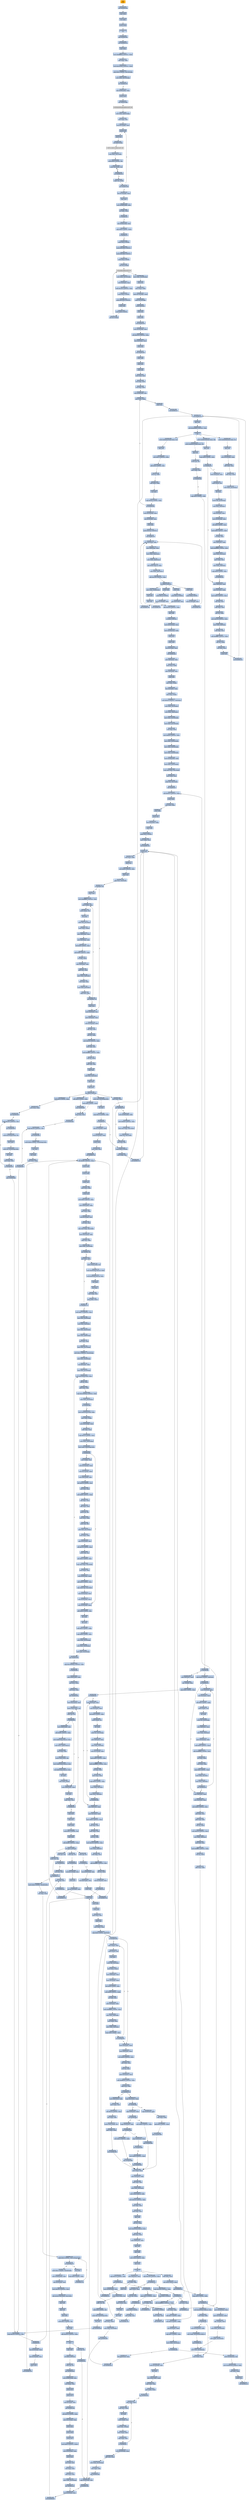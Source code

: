 digraph G {
node[shape=rectangle,style=filled,fillcolor=lightsteelblue,color=lightsteelblue]
bgcolor="transparent"
a0x0090c001pusha_[label="start\npusha ",color="lightgrey",fillcolor="orange"];
a0x0090c002call_0x0090c00a[label="0x0090c002\ncall 0x0090c00a"];
a0x0090c00apopl_ebp[label="0x0090c00a\npopl %ebp"];
a0x0090c00bincl_ebp[label="0x0090c00b\nincl %ebp"];
a0x0090c00cpushl_ebp[label="0x0090c00c\npushl %ebp"];
a0x0090c00dret[label="0x0090c00d\nret"];
a0x0090c008jmp_0x0090c00e[label="0x0090c008\njmp 0x0090c00e"];
a0x0090c00ecall_0x0090c014[label="0x0090c00e\ncall 0x0090c014"];
a0x0090c014popl_ebp[label="0x0090c014\npopl %ebp"];
a0x0090c015movl_0xffffffedUINT32_ebx[label="0x0090c015\nmovl $0xffffffed<UINT32>, %ebx"];
a0x0090c01aaddl_ebp_ebx[label="0x0090c01a\naddl %ebp, %ebx"];
a0x0090c01csubl_0x50c000UINT32_ebx[label="0x0090c01c\nsubl $0x50c000<UINT32>, %ebx"];
a0x0090c022cmpl_0x0UINT8_0x47debp_[label="0x0090c022\ncmpl $0x0<UINT8>, 0x47d(%ebp)"];
a0x0090c029movl_ebx_0x47debp_[label="0x0090c029\nmovl %ebx, 0x47d(%ebp)"];
a0x0090c02fjne_0x0090c3f5[label="0x0090c02f\njne 0x0090c3f5"];
a0x0090c035leal_0x489ebp__eax[label="0x0090c035\nleal 0x489(%ebp), %eax"];
a0x0090c03bpushl_eax[label="0x0090c03b\npushl %eax"];
a0x0090c03ccall_0xf09ebp_[label="0x0090c03c\ncall 0xf09(%ebp)"];
GetModuleHandleA_kernel32_dll[label="GetModuleHandleA@kernel32.dll",color="lightgrey",fillcolor="lightgrey"];
a0x0090c042movl_eax_0x481ebp_[label="0x0090c042\nmovl %eax, 0x481(%ebp)"];
a0x0090c048movl_eax_esi[label="0x0090c048\nmovl %eax, %esi"];
a0x0090c04aleal_0x51ebp__edi[label="0x0090c04a\nleal 0x51(%ebp), %edi"];
a0x0090c04dpushl_edi[label="0x0090c04d\npushl %edi"];
a0x0090c04epushl_esi[label="0x0090c04e\npushl %esi"];
a0x0090c04fcall_0xf05ebp_[label="0x0090c04f\ncall 0xf05(%ebp)"];
GetProcAddress_kernel32_dll[label="GetProcAddress@kernel32.dll",color="lightgrey",fillcolor="lightgrey"];
a0x0090c055stosl_eax_es_edi_[label="0x0090c055\nstosl %eax, %es:(%edi)"];
a0x0090c056movb_0x0UINT8_al[label="0x0090c056\nmovb $0x0<UINT8>, %al"];
a0x0090c058scasb_es_edi__al[label="0x0090c058\nscasb %es:(%edi), %al"];
a0x0090c059jne_0x0090c058[label="0x0090c059\njne 0x0090c058"];
a0x0090c05bcmpb_al_edi_[label="0x0090c05b\ncmpb %al, (%edi)"];
a0x0090c05djne_0x0090c04d[label="0x0090c05d\njne 0x0090c04d"];
a0x0090c05fleal_0x7aebp__eax[label="0x0090c05f\nleal 0x7a(%ebp), %eax"];
a0x0090c062jmp_eax[label="0x0090c062\njmp %eax"];
a0x0090c08dmovl_0x58debp__ebx[label="0x0090c08d\nmovl 0x58d(%ebp), %ebx"];
a0x0090c093orl_ebx_ebx[label="0x0090c093\norl %ebx, %ebx"];
a0x0090c095je_0x0090c0a1[label="0x0090c095\nje 0x0090c0a1"];
a0x0090c0a1leal_0x5bdebp__esi[label="0x0090c0a1\nleal 0x5bd(%ebp), %esi"];
a0x0090c0a7cmpl_0x0UINT8_esi_[label="0x0090c0a7\ncmpl $0x0<UINT8>, (%esi)"];
a0x0090c0aaje_0x0090c1c5[label="0x0090c0aa\nje 0x0090c1c5"];
a0x0090c0b0pushl_0x4UINT8[label="0x0090c0b0\npushl $0x4<UINT8>"];
a0x0090c0b2pushl_0x1000UINT32[label="0x0090c0b2\npushl $0x1000<UINT32>"];
a0x0090c0b7pushl_0x1800UINT32[label="0x0090c0b7\npushl $0x1800<UINT32>"];
a0x0090c0bcpushl_0x0UINT8[label="0x0090c0bc\npushl $0x0<UINT8>"];
a0x0090c0becall_0x51ebp_[label="0x0090c0be\ncall 0x51(%ebp)"];
VirtualAlloc_kernel32_dll[label="VirtualAlloc@kernel32.dll",color="lightgrey",fillcolor="lightgrey"];
a0x0090c0c1movl_eax_0x153ebp_[label="0x0090c0c1\nmovl %eax, 0x153(%ebp)"];
a0x0090c0c7movl_0x4esi__eax[label="0x0090c0c7\nmovl 0x4(%esi), %eax"];
a0x0090c0caaddl_0x10eUINT32_eax[label="0x0090c0ca\naddl $0x10e<UINT32>, %eax"];
a0x0090c0cfpushl_0x4UINT8[label="0x0090c0cf\npushl $0x4<UINT8>"];
a0x0090c0d1pushl_0x1000UINT32[label="0x0090c0d1\npushl $0x1000<UINT32>"];
a0x0090c0d6pushl_eax[label="0x0090c0d6\npushl %eax"];
a0x0090c0d7pushl_0x0UINT8[label="0x0090c0d7\npushl $0x0<UINT8>"];
a0x0090c0d9call_0x51ebp_[label="0x0090c0d9\ncall 0x51(%ebp)"];
a0x0090c0dcmovl_eax_0x14febp_[label="0x0090c0dc\nmovl %eax, 0x14f(%ebp)"];
a0x0090c0e2pushl_esi[label="0x0090c0e2\npushl %esi"];
a0x0090c0e3movl_esi__ebx[label="0x0090c0e3\nmovl (%esi), %ebx"];
a0x0090c0e5addl_0x47debp__ebx[label="0x0090c0e5\naddl 0x47d(%ebp), %ebx"];
a0x0090c0ebpushl_0x153ebp_[label="0x0090c0eb\npushl 0x153(%ebp)"];
a0x0090c0f1pushl_0x4esi_[label="0x0090c0f1\npushl 0x4(%esi)"];
a0x0090c0f4pushl_eax[label="0x0090c0f4\npushl %eax"];
a0x0090c0f5pushl_ebx[label="0x0090c0f5\npushl %ebx"];
a0x0090c0f6call_0x0090c628[label="0x0090c0f6\ncall 0x0090c628"];
a0x0090c628movl_0x10esp__eax[label="0x0090c628\nmovl 0x10(%esp), %eax"];
a0x0090c62csubl_0x354UINT32_esp[label="0x0090c62c\nsubl $0x354<UINT32>, %esp"];
a0x0090c632leal_0x4esp__ecx[label="0x0090c632\nleal 0x4(%esp), %ecx"];
a0x0090c636pushl_eax[label="0x0090c636\npushl %eax"];
a0x0090c637call_0x0090c9e4[label="0x0090c637\ncall 0x0090c9e4"];
a0x0090c9e4pushl_ebx[label="0x0090c9e4\npushl %ebx"];
a0x0090c9e5pushl_esi[label="0x0090c9e5\npushl %esi"];
a0x0090c9e6pushl_edi[label="0x0090c9e6\npushl %edi"];
a0x0090c9e7movl_ecx_edi[label="0x0090c9e7\nmovl %ecx, %edi"];
a0x0090c9e9xorl_edx_edx[label="0x0090c9e9\nxorl %edx, %edx"];
a0x0090c9ebxorl_eax_eax[label="0x0090c9eb\nxorl %eax, %eax"];
a0x0090c9edleal_0x268edi__esi[label="0x0090c9ed\nleal 0x268(%edi), %esi"];
a0x0090c9f3movl_edx_esi_[label="0x0090c9f3\nmovl %edx, (%esi)"];
a0x0090c9f5pushl_esi[label="0x0090c9f5\npushl %esi"];
a0x0090c9f6call_0x0090cc52[label="0x0090c9f6\ncall 0x0090cc52"];
a0x0090cc52call_0x0090cc58[label="0x0090cc52\ncall 0x0090cc58"];
a0x0090cc58popl_esi[label="0x0090cc58\npopl %esi"];
a0x0090cc59subl_0x46a9bfUINT32_esi[label="0x0090cc59\nsubl $0x46a9bf<UINT32>, %esi"];
a0x0090cc5fret[label="0x0090cc5f\nret"];
a0x0090c9fbmovb_0x46a432eaxesi__cl[label="0x0090c9fb\nmovb 0x46a432(%eax,%esi), %cl"];
a0x0090ca02popl_esi[label="0x0090ca02\npopl %esi"];
a0x0090ca03movl_0x1UINT32_ebx[label="0x0090ca03\nmovl $0x1<UINT32>, %ebx"];
a0x0090ca08addl_0x4UINT8_esi[label="0x0090ca08\naddl $0x4<UINT8>, %esi"];
a0x0090ca0bshll_cl_ebx[label="0x0090ca0b\nshll %cl, %ebx"];
a0x0090ca0daddl_ebx_edx[label="0x0090ca0d\naddl %ebx, %edx"];
a0x0090ca0fincl_eax[label="0x0090ca0f\nincl %eax"];
a0x0090ca10cmpl_0x3aUINT8_eax[label="0x0090ca10\ncmpl $0x3a<UINT8>, %eax"];
a0x0090ca13jb_0x0090c9f3[label="0x0090ca13\njb 0x0090c9f3"];
a0x0090ca15movl_0x10esp__eax[label="0x0090ca15\nmovl 0x10(%esp), %eax"];
a0x0090ca19leal_0x10edi__ecx[label="0x0090ca19\nleal 0x10(%edi), %ecx"];
a0x0090ca1cpushl_eax[label="0x0090ca1c\npushl %eax"];
a0x0090ca1dpushl_0x2d1UINT32[label="0x0090ca1d\npushl $0x2d1<UINT32>"];
a0x0090ca22call_0x0090c76f[label="0x0090ca22\ncall 0x0090c76f"];
a0x0090c76fmovl_0x4esp__eax[label="0x0090c76f\nmovl 0x4(%esp), %eax"];
a0x0090c773movl_0x8esp__edx[label="0x0090c773\nmovl 0x8(%esp), %edx"];
a0x0090c777movl_eax_0x84ecx_[label="0x0090c777\nmovl %eax, 0x84(%ecx)"];
a0x0090c77dmovl_edx_0x88ecx_[label="0x0090c77d\nmovl %edx, 0x88(%ecx)"];
a0x0090c783leal_edxeax4__eax[label="0x0090c783\nleal (%edx,%eax,4), %eax"];
a0x0090c786movl_eax_0x8cecx_[label="0x0090c786\nmovl %eax, 0x8c(%ecx)"];
a0x0090c78caddl_0x100UINT32_eax[label="0x0090c78c\naddl $0x100<UINT32>, %eax"];
a0x0090c791ret_0x8UINT16[label="0x0090c791\nret $0x8<UINT16>"];
a0x0090ca27pushl_eax[label="0x0090ca27\npushl %eax"];
a0x0090ca28pushl_0x1cUINT8[label="0x0090ca28\npushl $0x1c<UINT8>"];
a0x0090ca2aleal_0xa0edi__ecx[label="0x0090ca2a\nleal 0xa0(%edi), %ecx"];
a0x0090ca30call_0x0090c76f[label="0x0090ca30\ncall 0x0090c76f"];
a0x0090ca35pushl_eax[label="0x0090ca35\npushl %eax"];
a0x0090ca36pushl_0x8UINT8[label="0x0090ca36\npushl $0x8<UINT8>"];
a0x0090ca38leal_0x130edi__ecx[label="0x0090ca38\nleal 0x130(%edi), %ecx"];
a0x0090ca3ecall_0x0090c76f[label="0x0090ca3e\ncall 0x0090c76f"];
a0x0090ca43pushl_eax[label="0x0090ca43\npushl %eax"];
a0x0090ca44pushl_0x13UINT8[label="0x0090ca44\npushl $0x13<UINT8>"];
a0x0090ca46leal_0x1c0edi__ecx[label="0x0090ca46\nleal 0x1c0(%edi), %ecx"];
a0x0090ca4ccall_0x0090c76f[label="0x0090ca4c\ncall 0x0090c76f"];
a0x0090ca51movl_eax_0x260edi_[label="0x0090ca51\nmovl %eax, 0x260(%edi)"];
a0x0090ca57popl_edi[label="0x0090ca57\npopl %edi"];
a0x0090ca58popl_esi[label="0x0090ca58\npopl %esi"];
a0x0090ca59addl_0x2f5UINT32_eax[label="0x0090ca59\naddl $0x2f5<UINT32>, %eax"];
a0x0090ca5epopl_ebx[label="0x0090ca5e\npopl %ebx"];
a0x0090ca5fret_0x4UINT16[label="0x0090ca5f\nret $0x4<UINT16>"];
a0x0090c63cmovl_0x35cesp__ecx[label="0x0090c63c\nmovl 0x35c(%esp), %ecx"];
a0x0090c643movl_0x358esp__edx[label="0x0090c643\nmovl 0x358(%esp), %edx"];
a0x0090c64apushl_ecx[label="0x0090c64a\npushl %ecx"];
a0x0090c64bpushl_edx[label="0x0090c64b\npushl %edx"];
a0x0090c64cleal_0xcesp__ecx[label="0x0090c64c\nleal 0xc(%esp), %ecx"];
a0x0090c650call_0x0090ca62[label="0x0090c650\ncall 0x0090ca62"];
a0x0090ca62movl_0x8esp__eax[label="0x0090ca62\nmovl 0x8(%esp), %eax"];
a0x0090ca66movl_ecx_edx[label="0x0090ca66\nmovl %ecx, %edx"];
a0x0090ca68movl_0x4esp__ecx[label="0x0090ca68\nmovl 0x4(%esp), %ecx"];
a0x0090ca6cpushl_edi[label="0x0090ca6c\npushl %edi"];
a0x0090ca6dmovl_eax_edx_[label="0x0090ca6d\nmovl %eax, (%edx)"];
a0x0090ca6fleal_0x4edx__eax[label="0x0090ca6f\nleal 0x4(%edx), %eax"];
a0x0090ca72movl_ecx_eax_[label="0x0090ca72\nmovl %ecx, (%eax)"];
a0x0090ca74movl_0x20UINT32_0x4eax_[label="0x0090ca74\nmovl $0x20<UINT32>, 0x4(%eax)"];
a0x0090ca7bmovl_eax_0x10edx_[label="0x0090ca7b\nmovl %eax, 0x10(%edx)"];
a0x0090ca7emovl_eax_0xa0edx_[label="0x0090ca7e\nmovl %eax, 0xa0(%edx)"];
a0x0090ca84movl_eax_0x130edx_[label="0x0090ca84\nmovl %eax, 0x130(%edx)"];
a0x0090ca8amovl_eax_0x1c0edx_[label="0x0090ca8a\nmovl %eax, 0x1c0(%edx)"];
a0x0090ca90xorl_eax_eax[label="0x0090ca90\nxorl %eax, %eax"];
a0x0090ca92movl_0xbdUINT32_ecx[label="0x0090ca92\nmovl $0xbd<UINT32>, %ecx"];
a0x0090ca97movl_eax_0x250edx_[label="0x0090ca97\nmovl %eax, 0x250(%edx)"];
a0x0090ca9dmovl_eax_0x254edx_[label="0x0090ca9d\nmovl %eax, 0x254(%edx)"];
a0x0090caa3movl_eax_0x258edx_[label="0x0090caa3\nmovl %eax, 0x258(%edx)"];
a0x0090caa9movl_0x260edx__edi[label="0x0090caa9\nmovl 0x260(%edx), %edi"];
a0x0090caafmovl_eax_0x25cedx_[label="0x0090caaf\nmovl %eax, 0x25c(%edx)"];
a0x0090cab5repz_stosl_eax_es_edi_[label="0x0090cab5\nrepz stosl %eax, %es:(%edi)"];
a0x0090cab7movl_edx_ecx[label="0x0090cab7\nmovl %edx, %ecx"];
a0x0090cab9stosb_al_es_edi_[label="0x0090cab9\nstosb %al, %es:(%edi)"];
a0x0090cabacall_0x0090cac3[label="0x0090caba\ncall 0x0090cac3"];
a0x0090cac3subl_0x30cUINT32_esp[label="0x0090cac3\nsubl $0x30c<UINT32>, %esp"];
a0x0090cac9pushl_ebx[label="0x0090cac9\npushl %ebx"];
a0x0090cacamovl_ecx_ebx[label="0x0090caca\nmovl %ecx, %ebx"];
a0x0090caccpushl_ebp[label="0x0090cacc\npushl %ebp"];
a0x0090cacdpushl_esi[label="0x0090cacd\npushl %esi"];
a0x0090caceleal_0x4ebx__ebp[label="0x0090cace\nleal 0x4(%ebx), %ebp"];
a0x0090cad1pushl_edi[label="0x0090cad1\npushl %edi"];
a0x0090cad2pushl_0x1UINT8[label="0x0090cad2\npushl $0x1<UINT8>"];
a0x0090cad4movl_ebp_ecx[label="0x0090cad4\nmovl %ebp, %ecx"];
a0x0090cad6call_0x0090c704[label="0x0090cad6\ncall 0x0090c704"];
a0x0090c704pushl_ecx[label="0x0090c704\npushl %ecx"];
a0x0090c705movl_ecx_edx[label="0x0090c705\nmovl %ecx, %edx"];
a0x0090c707pushl_esi[label="0x0090c707\npushl %esi"];
a0x0090c708movl_0x8UINT32_ecx[label="0x0090c708\nmovl $0x8<UINT32>, %ecx"];
a0x0090c70dpushl_edi[label="0x0090c70d\npushl %edi"];
a0x0090c70ecmpl_ecx_0x4edx_[label="0x0090c70e\ncmpl %ecx, 0x4(%edx)"];
a0x0090c711jb_0x0090c748[label="0x0090c711\njb 0x0090c748"];
a0x0090c713pushl_ebx[label="0x0090c713\npushl %ebx"];
a0x0090c714movl_0xfffffff8UINT32_esi[label="0x0090c714\nmovl $0xfffffff8<UINT32>, %esi"];
a0x0090c719movl_edx__eax[label="0x0090c719\nmovl (%edx), %eax"];
a0x0090c71bmovb_eax__bl[label="0x0090c71b\nmovb (%eax), %bl"];
a0x0090c71dincl_eax[label="0x0090c71d\nincl %eax"];
a0x0090c71emovb_bl_0xcesp_[label="0x0090c71e\nmovb %bl, 0xc(%esp)"];
a0x0090c722movl_eax_edx_[label="0x0090c722\nmovl %eax, (%edx)"];
a0x0090c724movl_0x8edx__eax[label="0x0090c724\nmovl 0x8(%edx), %eax"];
a0x0090c727movl_0xcesp__edi[label="0x0090c727\nmovl 0xc(%esp), %edi"];
a0x0090c72bshll_0x8UINT8_eax[label="0x0090c72b\nshll $0x8<UINT8>, %eax"];
a0x0090c72eandl_0xffUINT32_edi[label="0x0090c72e\nandl $0xff<UINT32>, %edi"];
a0x0090c734orl_edi_eax[label="0x0090c734\norl %edi, %eax"];
a0x0090c736movl_0x4edx__edi[label="0x0090c736\nmovl 0x4(%edx), %edi"];
a0x0090c739addl_esi_edi[label="0x0090c739\naddl %esi, %edi"];
a0x0090c73bmovl_eax_0x8edx_[label="0x0090c73b\nmovl %eax, 0x8(%edx)"];
a0x0090c73emovl_edi_eax[label="0x0090c73e\nmovl %edi, %eax"];
a0x0090c740movl_edi_0x4edx_[label="0x0090c740\nmovl %edi, 0x4(%edx)"];
a0x0090c743cmpl_ecx_eax[label="0x0090c743\ncmpl %ecx, %eax"];
a0x0090c745jae_0x0090c719[label="0x0090c745\njae 0x0090c719"];
a0x0090c747popl_ebx[label="0x0090c747\npopl %ebx"];
a0x0090c748movl_0x4edx__esi[label="0x0090c748\nmovl 0x4(%edx), %esi"];
a0x0090c74bmovl_0x8edx__eax[label="0x0090c74b\nmovl 0x8(%edx), %eax"];
a0x0090c74emovl_0x10esp__edi[label="0x0090c74e\nmovl 0x10(%esp), %edi"];
a0x0090c752subl_esi_ecx[label="0x0090c752\nsubl %esi, %ecx"];
a0x0090c754shrl_cl_eax[label="0x0090c754\nshrl %cl, %eax"];
a0x0090c756movl_0x18UINT32_ecx[label="0x0090c756\nmovl $0x18<UINT32>, %ecx"];
a0x0090c75bsubl_edi_ecx[label="0x0090c75b\nsubl %edi, %ecx"];
a0x0090c75dandl_0xffffffUINT32_eax[label="0x0090c75d\nandl $0xffffff<UINT32>, %eax"];
a0x0090c762shrl_cl_eax[label="0x0090c762\nshrl %cl, %eax"];
a0x0090c764addl_edi_esi[label="0x0090c764\naddl %edi, %esi"];
a0x0090c766popl_edi[label="0x0090c766\npopl %edi"];
a0x0090c767movl_esi_0x4edx_[label="0x0090c767\nmovl %esi, 0x4(%edx)"];
a0x0090c76apopl_esi[label="0x0090c76a\npopl %esi"];
a0x0090c76bpopl_ecx[label="0x0090c76b\npopl %ecx"];
a0x0090c76cret_0x4UINT16[label="0x0090c76c\nret $0x4<UINT16>"];
a0x0090cadbtestl_eax_eax[label="0x0090cadb\ntestl %eax, %eax"];
a0x0090caddjne_0x0090caed[label="0x0090cadd\njne 0x0090caed"];
a0x0090cadfmovl_0x260ebx__edi[label="0x0090cadf\nmovl 0x260(%ebx), %edi"];
a0x0090cae5movl_0xbdUINT32_ecx[label="0x0090cae5\nmovl $0xbd<UINT32>, %ecx"];
a0x0090caearepz_stosl_eax_es_edi_[label="0x0090caea\nrepz stosl %eax, %es:(%edi)"];
a0x0090caecstosb_al_es_edi_[label="0x0090caec\nstosb %al, %es:(%edi)"];
a0x0090caedxorl_esi_esi[label="0x0090caed\nxorl %esi, %esi"];
a0x0090caefpushl_0x4UINT8[label="0x0090caef\npushl $0x4<UINT8>"];
a0x0090caf1movl_ebp_ecx[label="0x0090caf1\nmovl %ebp, %ecx"];
a0x0090caf3call_0x0090c704[label="0x0090caf3\ncall 0x0090c704"];
a0x0090caf8movb_al_0x10espesi_[label="0x0090caf8\nmovb %al, 0x10(%esp,%esi)"];
a0x0090cafcincl_esi[label="0x0090cafc\nincl %esi"];
a0x0090cafdcmpl_0x13UINT8_esi[label="0x0090cafd\ncmpl $0x13<UINT8>, %esi"];
a0x0090cb00jb_0x0090caef[label="0x0090cb00\njb 0x0090caef"];
a0x0090cb02leal_0x1c0ebx__edi[label="0x0090cb02\nleal 0x1c0(%ebx), %edi"];
a0x0090cb08leal_0x10esp__eax[label="0x0090cb08\nleal 0x10(%esp), %eax"];
a0x0090cb0cpushl_eax[label="0x0090cb0c\npushl %eax"];
a0x0090cb0dmovl_edi_ecx[label="0x0090cb0d\nmovl %edi, %ecx"];
a0x0090cb0fcall_0x0090c794[label="0x0090cb0f\ncall 0x0090c794"];
a0x0090c794subl_0x98UINT32_esp[label="0x0090c794\nsubl $0x98<UINT32>, %esp"];
a0x0090c79apushl_ebx[label="0x0090c79a\npushl %ebx"];
a0x0090c79bpushl_ebp[label="0x0090c79b\npushl %ebp"];
a0x0090c79cpushl_esi[label="0x0090c79c\npushl %esi"];
a0x0090c79dmovl_ecx_edx[label="0x0090c79d\nmovl %ecx, %edx"];
a0x0090c79fpushl_edi[label="0x0090c79f\npushl %edi"];
a0x0090c7a0movl_0xfUINT32_ecx[label="0x0090c7a0\nmovl $0xf<UINT32>, %ecx"];
a0x0090c7a5movl_0x84edx__ebp[label="0x0090c7a5\nmovl 0x84(%edx), %ebp"];
a0x0090c7abxorl_eax_eax[label="0x0090c7ab\nxorl %eax, %eax"];
a0x0090c7adleal_0x2cesp__edi[label="0x0090c7ad\nleal 0x2c(%esp), %edi"];
a0x0090c7b1xorl_esi_esi[label="0x0090c7b1\nxorl %esi, %esi"];
a0x0090c7b3repz_stosl_eax_es_edi_[label="0x0090c7b3\nrepz stosl %eax, %es:(%edi)"];
a0x0090c7b5movl_0xacesp__edi[label="0x0090c7b5\nmovl 0xac(%esp), %edi"];
a0x0090c7bccmpl_esi_ebp[label="0x0090c7bc\ncmpl %esi, %ebp"];
a0x0090c7bemovl_edx_0x20esp_[label="0x0090c7be\nmovl %edx, 0x20(%esp)"];
a0x0090c7c2jbe_0x0090c7d9[label="0x0090c7c2\njbe 0x0090c7d9"];
a0x0090c7c4xorl_ecx_ecx[label="0x0090c7c4\nxorl %ecx, %ecx"];
a0x0090c7c6movb_eaxedi__cl[label="0x0090c7c6\nmovb (%eax,%edi), %cl"];
a0x0090c7c9movl_0x28especx4__ebx[label="0x0090c7c9\nmovl 0x28(%esp,%ecx,4), %ebx"];
a0x0090c7cdleal_0x28especx4__ecx[label="0x0090c7cd\nleal 0x28(%esp,%ecx,4), %ecx"];
a0x0090c7d1incl_ebx[label="0x0090c7d1\nincl %ebx"];
a0x0090c7d2incl_eax[label="0x0090c7d2\nincl %eax"];
a0x0090c7d3cmpl_ebp_eax[label="0x0090c7d3\ncmpl %ebp, %eax"];
a0x0090c7d5movl_ebx_ecx_[label="0x0090c7d5\nmovl %ebx, (%ecx)"];
a0x0090c7d7jb_0x0090c7c4[label="0x0090c7d7\njb 0x0090c7c4"];
a0x0090c7d9movl_0x17UINT32_ecx[label="0x0090c7d9\nmovl $0x17<UINT32>, %ecx"];
a0x0090c7demovl_esi_0x28esp_[label="0x0090c7de\nmovl %esi, 0x28(%esp)"];
a0x0090c7e2movl_esi_0x4edx_[label="0x0090c7e2\nmovl %esi, 0x4(%edx)"];
a0x0090c7e5movl_esi_0x44edx_[label="0x0090c7e5\nmovl %esi, 0x44(%edx)"];
a0x0090c7e8movl_esi_0x68esp_[label="0x0090c7e8\nmovl %esi, 0x68(%esp)"];
a0x0090c7ecxorl_edi_edi[label="0x0090c7ec\nxorl %edi, %edi"];
a0x0090c7eemovl_esi_0x1cesp_[label="0x0090c7ee\nmovl %esi, 0x1c(%esp)"];
a0x0090c7f2movl_0x1UINT32_0x10esp_[label="0x0090c7f2\nmovl $0x1<UINT32>, 0x10(%esp)"];
a0x0090c7famovl_ecx_0x18esp_[label="0x0090c7fa\nmovl %ecx, 0x18(%esp)"];
a0x0090c7feleal_0x8edx__ebp[label="0x0090c7fe\nleal 0x8(%edx), %ebp"];
a0x0090c801movl_esi_0x14esp_[label="0x0090c801\nmovl %esi, 0x14(%esp)"];
a0x0090c805movl_0x2cespesi__eax[label="0x0090c805\nmovl 0x2c(%esp,%esi), %eax"];
a0x0090c809shll_cl_eax[label="0x0090c809\nshll %cl, %eax"];
a0x0090c80baddl_eax_edi[label="0x0090c80b\naddl %eax, %edi"];
a0x0090c80dcmpl_0x1000000UINT32_edi[label="0x0090c80d\ncmpl $0x1000000<UINT32>, %edi"];
a0x0090c813movl_edi_0x24esp_[label="0x0090c813\nmovl %edi, 0x24(%esp)"];
a0x0090c817ja_0x0090c8ab[label="0x0090c817\nja 0x0090c8ab"];
a0x0090c81dmovl_0x28espesi__eax[label="0x0090c81d\nmovl 0x28(%esp,%esi), %eax"];
a0x0090c821movl_edi_ebp_[label="0x0090c821\nmovl %edi, (%ebp)"];
a0x0090c824movl_0x3cebp__ebx[label="0x0090c824\nmovl 0x3c(%ebp), %ebx"];
a0x0090c827addl_ebx_eax[label="0x0090c827\naddl %ebx, %eax"];
a0x0090c829cmpl_0x10UINT8_ecx[label="0x0090c829\ncmpl $0x10<UINT8>, %ecx"];
a0x0090c82cmovl_eax_0x40ebp_[label="0x0090c82c\nmovl %eax, 0x40(%ebp)"];
a0x0090c82fmovl_eax_0x6cespesi_[label="0x0090c82f\nmovl %eax, 0x6c(%esp,%esi)"];
a0x0090c833jl_0x0090c882[label="0x0090c833\njl 0x0090c882"];
a0x0090c835movl_ebp__esi[label="0x0090c835\nmovl (%ebp), %esi"];
a0x0090c838movl_0x10esp__eax[label="0x0090c838\nmovl 0x10(%esp), %eax"];
a0x0090c83cmovl_0x1cesp__ebx[label="0x0090c83c\nmovl 0x1c(%esp), %ebx"];
a0x0090c840movl_0x8cedx__edi[label="0x0090c840\nmovl 0x8c(%edx), %edi"];
a0x0090c846shrl_0x10UINT8_esi[label="0x0090c846\nshrl $0x10<UINT8>, %esi"];
a0x0090c849movl_esi_ecx[label="0x0090c849\nmovl %esi, %ecx"];
a0x0090c84bandl_0xffUINT32_eax[label="0x0090c84b\nandl $0xff<UINT32>, %eax"];
a0x0090c850subl_ebx_ecx[label="0x0090c850\nsubl %ebx, %ecx"];
a0x0090c852addl_ebx_edi[label="0x0090c852\naddl %ebx, %edi"];
a0x0090c854movb_al_bl[label="0x0090c854\nmovb %al, %bl"];
a0x0090c856movl_ecx_edx[label="0x0090c856\nmovl %ecx, %edx"];
a0x0090c858movb_bl_bh[label="0x0090c858\nmovb %bl, %bh"];
a0x0090c85amovl_esi_0x1cesp_[label="0x0090c85a\nmovl %esi, 0x1c(%esp)"];
a0x0090c85emovl_ebx_eax[label="0x0090c85e\nmovl %ebx, %eax"];
a0x0090c860movl_0x14esp__esi[label="0x0090c860\nmovl 0x14(%esp), %esi"];
a0x0090c864shll_0x10UINT8_eax[label="0x0090c864\nshll $0x10<UINT8>, %eax"];
a0x0090c867movw_bx_ax[label="0x0090c867\nmovw %bx, %ax"];
a0x0090c86ashrl_0x2UINT8_ecx[label="0x0090c86a\nshrl $0x2<UINT8>, %ecx"];
a0x0090c86drepz_stosl_eax_es_edi_[label="0x0090c86d\nrepz stosl %eax, %es:(%edi)"];
a0x0090c86fmovl_edx_ecx[label="0x0090c86f\nmovl %edx, %ecx"];
a0x0090c871movl_0x20esp__edx[label="0x0090c871\nmovl 0x20(%esp), %edx"];
a0x0090c875andl_0x3UINT8_ecx[label="0x0090c875\nandl $0x3<UINT8>, %ecx"];
a0x0090c878repz_stosb_al_es_edi_[label="0x0090c878\nrepz stosb %al, %es:(%edi)"];
a0x0090c87amovl_0x24esp__edi[label="0x0090c87a\nmovl 0x24(%esp), %edi"];
a0x0090c87emovl_0x18esp__ecx[label="0x0090c87e\nmovl 0x18(%esp), %ecx"];
a0x0090c882movl_0x10esp__eax[label="0x0090c882\nmovl 0x10(%esp), %eax"];
a0x0090c886addl_0x4UINT8_esi[label="0x0090c886\naddl $0x4<UINT8>, %esi"];
a0x0090c889incl_eax[label="0x0090c889\nincl %eax"];
a0x0090c88adecl_ecx[label="0x0090c88a\ndecl %ecx"];
a0x0090c88baddl_0x4UINT8_ebp[label="0x0090c88b\naddl $0x4<UINT8>, %ebp"];
a0x0090c88ecmpl_0x9UINT8_ecx[label="0x0090c88e\ncmpl $0x9<UINT8>, %ecx"];
a0x0090c891movl_eax_0x10esp_[label="0x0090c891\nmovl %eax, 0x10(%esp)"];
a0x0090c895movl_ecx_0x18esp_[label="0x0090c895\nmovl %ecx, 0x18(%esp)"];
a0x0090c899movl_esi_0x14esp_[label="0x0090c899\nmovl %esi, 0x14(%esp)"];
a0x0090c89djge_0x0090c805[label="0x0090c89d\njge 0x0090c805"];
a0x0090c8a3cmpl_0x1000000UINT32_edi[label="0x0090c8a3\ncmpl $0x1000000<UINT32>, %edi"];
a0x0090c8a9je_0x0090c8ba[label="0x0090c8a9\nje 0x0090c8ba"];
a0x0090c8bamovl_0x84edx__eax[label="0x0090c8ba\nmovl 0x84(%edx), %eax"];
a0x0090c8c0xorl_ecx_ecx[label="0x0090c8c0\nxorl %ecx, %ecx"];
a0x0090c8c2testl_eax_eax[label="0x0090c8c2\ntestl %eax, %eax"];
a0x0090c8c4jbe_0x0090c901[label="0x0090c8c4\njbe 0x0090c901"];
a0x0090c8c6movl_0xacesp__esi[label="0x0090c8c6\nmovl 0xac(%esp), %esi"];
a0x0090c8cdmovb_ecxesi__al[label="0x0090c8cd\nmovb (%ecx,%esi), %al"];
a0x0090c8d0testb_al_al[label="0x0090c8d0\ntestb %al, %al"];
a0x0090c8d2je_0x0090c8f6[label="0x0090c8d2\nje 0x0090c8f6"];
a0x0090c8d4movl_0x88edx__edi[label="0x0090c8d4\nmovl 0x88(%edx), %edi"];
a0x0090c8daandl_0xffUINT32_eax[label="0x0090c8da\nandl $0xff<UINT32>, %eax"];
a0x0090c8dfmovl_0x68espeax4__eax[label="0x0090c8df\nmovl 0x68(%esp,%eax,4), %eax"];
a0x0090c8e3movl_ecx_edieax4_[label="0x0090c8e3\nmovl %ecx, (%edi,%eax,4)"];
a0x0090c8e6xorl_eax_eax[label="0x0090c8e6\nxorl %eax, %eax"];
a0x0090c8e8movb_ecxesi__al[label="0x0090c8e8\nmovb (%ecx,%esi), %al"];
a0x0090c8ebmovl_0x68espeax4__edi[label="0x0090c8eb\nmovl 0x68(%esp,%eax,4), %edi"];
a0x0090c8efleal_0x68espeax4__eax[label="0x0090c8ef\nleal 0x68(%esp,%eax,4), %eax"];
a0x0090c8f3incl_edi[label="0x0090c8f3\nincl %edi"];
a0x0090c8f4movl_edi_eax_[label="0x0090c8f4\nmovl %edi, (%eax)"];
a0x0090c8f6movl_0x84edx__eax[label="0x0090c8f6\nmovl 0x84(%edx), %eax"];
a0x0090c8fcincl_ecx[label="0x0090c8fc\nincl %ecx"];
a0x0090c8fdcmpl_eax_ecx[label="0x0090c8fd\ncmpl %eax, %ecx"];
a0x0090c8ffjb_0x0090c8cd[label="0x0090c8ff\njb 0x0090c8cd"];
a0x0090c901popl_edi[label="0x0090c901\npopl %edi"];
a0x0090c902popl_esi[label="0x0090c902\npopl %esi"];
a0x0090c903popl_ebp[label="0x0090c903\npopl %ebp"];
a0x0090c904movb_0x1UINT8_al[label="0x0090c904\nmovb $0x1<UINT8>, %al"];
a0x0090c906popl_ebx[label="0x0090c906\npopl %ebx"];
a0x0090c907addl_0x98UINT32_esp[label="0x0090c907\naddl $0x98<UINT32>, %esp"];
a0x0090c90dret_0x4UINT16[label="0x0090c90d\nret $0x4<UINT16>"];
a0x0090cb14testb_al_al[label="0x0090cb14\ntestb %al, %al"];
a0x0090cb16jne_0x0090cb23[label="0x0090cb16\njne 0x0090cb23"];
a0x0090cb23xorl_esi_esi[label="0x0090cb23\nxorl %esi, %esi"];
a0x0090cb25movl_edi_ecx[label="0x0090cb25\nmovl %edi, %ecx"];
a0x0090cb27call_0x0090c910[label="0x0090cb27\ncall 0x0090c910"];
a0x0090c910pushl_ecx[label="0x0090c910\npushl %ecx"];
a0x0090c911pushl_ebx[label="0x0090c911\npushl %ebx"];
a0x0090c912pushl_esi[label="0x0090c912\npushl %esi"];
a0x0090c913movl_ecx_esi[label="0x0090c913\nmovl %ecx, %esi"];
a0x0090c915pushl_edi[label="0x0090c915\npushl %edi"];
a0x0090c916movl_esi__eax[label="0x0090c916\nmovl (%esi), %eax"];
a0x0090c918cmpl_0x8UINT8_0x4eax_[label="0x0090c918\ncmpl $0x8<UINT8>, 0x4(%eax)"];
a0x0090c91cjb_0x0090c94e[label="0x0090c91c\njb 0x0090c94e"];
a0x0090c94emovl_0x4eax__edx[label="0x0090c94e\nmovl 0x4(%eax), %edx"];
a0x0090c951movl_0x8eax__eax[label="0x0090c951\nmovl 0x8(%eax), %eax"];
a0x0090c954movl_0x8UINT32_ecx[label="0x0090c954\nmovl $0x8<UINT32>, %ecx"];
a0x0090c959subl_edx_ecx[label="0x0090c959\nsubl %edx, %ecx"];
a0x0090c95bshrl_cl_eax[label="0x0090c95b\nshrl %cl, %eax"];
a0x0090c95dmovl_0x24esi__ecx[label="0x0090c95d\nmovl 0x24(%esi), %ecx"];
a0x0090c960andl_0xfffe00UINT32_eax[label="0x0090c960\nandl $0xfffe00<UINT32>, %eax"];
a0x0090c965cmpl_ecx_eax[label="0x0090c965\ncmpl %ecx, %eax"];
a0x0090c967jae_0x0090c97d[label="0x0090c967\njae 0x0090c97d"];
a0x0090c969movl_0x8cesi__edx[label="0x0090c969\nmovl 0x8c(%esi), %edx"];
a0x0090c96fmovl_eax_ecx[label="0x0090c96f\nmovl %eax, %ecx"];
a0x0090c971shrl_0x10UINT8_ecx[label="0x0090c971\nshrl $0x10<UINT8>, %ecx"];
a0x0090c974xorl_ebx_ebx[label="0x0090c974\nxorl %ebx, %ebx"];
a0x0090c976movb_ecxedx__bl[label="0x0090c976\nmovb (%ecx,%edx), %bl"];
a0x0090c979movl_ebx_edx[label="0x0090c979\nmovl %ebx, %edx"];
a0x0090c97bjmp_0x0090c9b8[label="0x0090c97b\njmp 0x0090c9b8"];
a0x0090c9b8movl_esi__ecx[label="0x0090c9b8\nmovl (%esi), %ecx"];
a0x0090c9bamovl_0x4ecx__edi[label="0x0090c9ba\nmovl 0x4(%ecx), %edi"];
a0x0090c9bdaddl_edx_edi[label="0x0090c9bd\naddl %edx, %edi"];
a0x0090c9bfmovl_edi_0x4ecx_[label="0x0090c9bf\nmovl %edi, 0x4(%ecx)"];
a0x0090c9c2movl_esiedx4__ebx[label="0x0090c9c2\nmovl (%esi,%edx,4), %ebx"];
a0x0090c9c5movl_0x18UINT32_ecx[label="0x0090c9c5\nmovl $0x18<UINT32>, %ecx"];
a0x0090c9casubl_ebx_eax[label="0x0090c9ca\nsubl %ebx, %eax"];
a0x0090c9ccsubl_edx_ecx[label="0x0090c9cc\nsubl %edx, %ecx"];
a0x0090c9cepopl_edi[label="0x0090c9ce\npopl %edi"];
a0x0090c9cfshrl_cl_eax[label="0x0090c9cf\nshrl %cl, %eax"];
a0x0090c9d1movl_0x44esiedx4__ecx[label="0x0090c9d1\nmovl 0x44(%esi,%edx,4), %ecx"];
a0x0090c9d5addl_ecx_eax[label="0x0090c9d5\naddl %ecx, %eax"];
a0x0090c9d7movl_0x88esi__ecx[label="0x0090c9d7\nmovl 0x88(%esi), %ecx"];
a0x0090c9ddpopl_esi[label="0x0090c9dd\npopl %esi"];
a0x0090c9depopl_ebx[label="0x0090c9de\npopl %ebx"];
a0x0090c9dfmovl_ecxeax4__eax[label="0x0090c9df\nmovl (%ecx,%eax,4), %eax"];
a0x0090c9e2popl_ecx[label="0x0090c9e2\npopl %ecx"];
a0x0090c9e3ret[label="0x0090c9e3\nret"];
a0x0090cb2ccmpl_0x10UINT8_eax[label="0x0090cb2c\ncmpl $0x10<UINT8>, %eax"];
a0x0090cb2fjae_0x0090cb46[label="0x0090cb2f\njae 0x0090cb46"];
a0x0090cb31movl_0x260ebx__ecx[label="0x0090cb31\nmovl 0x260(%ebx), %ecx"];
a0x0090cb37movb_ecxesi__dl[label="0x0090cb37\nmovb (%ecx,%esi), %dl"];
a0x0090cb3aaddb_al_dl[label="0x0090cb3a\naddb %al, %dl"];
a0x0090cb3candb_0xfUINT8_dl[label="0x0090cb3c\nandb $0xf<UINT8>, %dl"];
a0x0090cb3fmovb_dl_0x24espesi_[label="0x0090cb3f\nmovb %dl, 0x24(%esp,%esi)"];
a0x0090cb43incl_esi[label="0x0090cb43\nincl %esi"];
a0x0090cb44jmp_0x0090cba6[label="0x0090cb44\njmp 0x0090cba6"];
a0x0090cba6cmpl_0x2f5UINT32_esi[label="0x0090cba6\ncmpl $0x2f5<UINT32>, %esi"];
a0x0090cbacjl_0x0090cb25[label="0x0090cbac\njl 0x0090cb25"];
a0x0090c91emovl_eax__ecx[label="0x0090c91e\nmovl (%eax), %ecx"];
a0x0090c920movb_ecx__dl[label="0x0090c920\nmovb (%ecx), %dl"];
a0x0090c922incl_ecx[label="0x0090c922\nincl %ecx"];
a0x0090c923movb_dl_0xcesp_[label="0x0090c923\nmovb %dl, 0xc(%esp)"];
a0x0090c927movl_ecx_eax_[label="0x0090c927\nmovl %ecx, (%eax)"];
a0x0090c929movl_0x8eax__ecx[label="0x0090c929\nmovl 0x8(%eax), %ecx"];
a0x0090c92cmovl_0xcesp__edx[label="0x0090c92c\nmovl 0xc(%esp), %edx"];
a0x0090c930shll_0x8UINT8_ecx[label="0x0090c930\nshll $0x8<UINT8>, %ecx"];
a0x0090c933andl_0xffUINT32_edx[label="0x0090c933\nandl $0xff<UINT32>, %edx"];
a0x0090c939orl_edx_ecx[label="0x0090c939\norl %edx, %ecx"];
a0x0090c93bmovl_0x4eax__edx[label="0x0090c93b\nmovl 0x4(%eax), %edx"];
a0x0090c93eaddl_0xfffffff8UINT8_edx[label="0x0090c93e\naddl $0xfffffff8<UINT8>, %edx"];
a0x0090c941movl_ecx_0x8eax_[label="0x0090c941\nmovl %ecx, 0x8(%eax)"];
a0x0090c944movl_edx_ecx[label="0x0090c944\nmovl %edx, %ecx"];
a0x0090c946movl_edx_0x4eax_[label="0x0090c946\nmovl %edx, 0x4(%eax)"];
a0x0090c949cmpl_0x8UINT8_ecx[label="0x0090c949\ncmpl $0x8<UINT8>, %ecx"];
a0x0090c94cjae_0x0090c91e[label="0x0090c94c\njae 0x0090c91e"];
a0x0090cb46jne_0x0090cb70[label="0x0090cb46\njne 0x0090cb70"];
a0x0090cb48pushl_0x2UINT8[label="0x0090cb48\npushl $0x2<UINT8>"];
a0x0090cb4amovl_ebp_ecx[label="0x0090cb4a\nmovl %ebp, %ecx"];
a0x0090cb4ccall_0x0090c704[label="0x0090cb4c\ncall 0x0090c704"];
a0x0090cb51addl_0x3UINT8_eax[label="0x0090cb51\naddl $0x3<UINT8>, %eax"];
a0x0090cb54testl_eax_eax[label="0x0090cb54\ntestl %eax, %eax"];
a0x0090cb56jle_0x0090cba6[label="0x0090cb56\njle 0x0090cba6"];
a0x0090cb58cmpl_0x2f5UINT32_esi[label="0x0090cb58\ncmpl $0x2f5<UINT32>, %esi"];
a0x0090cb5ejnl_0x0090cbb2[label="0x0090cb5e\njnl 0x0090cbb2"];
a0x0090cb60movb_0x23espesi__cl[label="0x0090cb60\nmovb 0x23(%esp,%esi), %cl"];
a0x0090cb64decl_eax[label="0x0090cb64\ndecl %eax"];
a0x0090cb65movb_cl_0x24espesi_[label="0x0090cb65\nmovb %cl, 0x24(%esp,%esi)"];
a0x0090cb69incl_esi[label="0x0090cb69\nincl %esi"];
a0x0090cb6atestl_eax_eax[label="0x0090cb6a\ntestl %eax, %eax"];
a0x0090cb6cjg_0x0090cb58[label="0x0090cb6c\njg 0x0090cb58"];
a0x0090cb6ejmp_0x0090cba6[label="0x0090cb6e\njmp 0x0090cba6"];
a0x0090cb70cmpl_0x11UINT8_eax[label="0x0090cb70\ncmpl $0x11<UINT8>, %eax"];
a0x0090cb73jne_0x0090cb83[label="0x0090cb73\njne 0x0090cb83"];
a0x0090cb75pushl_0x3UINT8[label="0x0090cb75\npushl $0x3<UINT8>"];
a0x0090cb77movl_ebp_ecx[label="0x0090cb77\nmovl %ebp, %ecx"];
a0x0090cb79call_0x0090c704[label="0x0090cb79\ncall 0x0090c704"];
a0x0090cb7eaddl_0x3UINT8_eax[label="0x0090cb7e\naddl $0x3<UINT8>, %eax"];
a0x0090cb81jmp_0x0090cb8f[label="0x0090cb81\njmp 0x0090cb8f"];
a0x0090cb8ftestl_eax_eax[label="0x0090cb8f\ntestl %eax, %eax"];
a0x0090cb91jle_0x0090cba6[label="0x0090cb91\njle 0x0090cba6"];
a0x0090cb93cmpl_0x2f5UINT32_esi[label="0x0090cb93\ncmpl $0x2f5<UINT32>, %esi"];
a0x0090cb99jnl_0x0090cbb2[label="0x0090cb99\njnl 0x0090cbb2"];
a0x0090cb9bmovb_0x0UINT8_0x24espesi_[label="0x0090cb9b\nmovb $0x0<UINT8>, 0x24(%esp,%esi)"];
a0x0090cba0incl_esi[label="0x0090cba0\nincl %esi"];
a0x0090cba1decl_eax[label="0x0090cba1\ndecl %eax"];
a0x0090cba2testl_eax_eax[label="0x0090cba2\ntestl %eax, %eax"];
a0x0090cba4jg_0x0090cb93[label="0x0090cba4\njg 0x0090cb93"];
a0x0090cb83pushl_0x7UINT8[label="0x0090cb83\npushl $0x7<UINT8>"];
a0x0090cb85movl_ebp_ecx[label="0x0090cb85\nmovl %ebp, %ecx"];
a0x0090cb87call_0x0090c704[label="0x0090cb87\ncall 0x0090c704"];
a0x0090cb8caddl_0xbUINT8_eax[label="0x0090cb8c\naddl $0xb<UINT8>, %eax"];
a0x0090cbb2leal_0x24esp__edx[label="0x0090cbb2\nleal 0x24(%esp), %edx"];
a0x0090cbb6leal_0x10ebx__ecx[label="0x0090cbb6\nleal 0x10(%ebx), %ecx"];
a0x0090cbb9pushl_edx[label="0x0090cbb9\npushl %edx"];
a0x0090cbbacall_0x0090c794[label="0x0090cbba\ncall 0x0090c794"];
a0x0090cbbftestb_al_al[label="0x0090cbbf\ntestb %al, %al"];
a0x0090cbc1jne_0x0090cbce[label="0x0090cbc1\njne 0x0090cbce"];
a0x0090cbceleal_0x2f5esp__eax[label="0x0090cbce\nleal 0x2f5(%esp), %eax"];
a0x0090cbd5leal_0xa0ebx__ecx[label="0x0090cbd5\nleal 0xa0(%ebx), %ecx"];
a0x0090cbdbpushl_eax[label="0x0090cbdb\npushl %eax"];
a0x0090cbdccall_0x0090c794[label="0x0090cbdc\ncall 0x0090c794"];
a0x0090cbe1testb_al_al[label="0x0090cbe1\ntestb %al, %al"];
a0x0090cbe3jne_0x0090cbf0[label="0x0090cbe3\njne 0x0090cbf0"];
a0x0090cbf0leal_0x311esp__ecx[label="0x0090cbf0\nleal 0x311(%esp), %ecx"];
a0x0090cbf7pushl_ecx[label="0x0090cbf7\npushl %ecx"];
a0x0090cbf8leal_0x130ebx__ecx[label="0x0090cbf8\nleal 0x130(%ebx), %ecx"];
a0x0090cbfecall_0x0090c794[label="0x0090cbfe\ncall 0x0090c794"];
a0x0090cc03testb_al_al[label="0x0090cc03\ntestb %al, %al"];
a0x0090cc05jne_0x0090cc12[label="0x0090cc05\njne 0x0090cc12"];
a0x0090cc12movb_0x0UINT8_0x264ebx_[label="0x0090cc12\nmovb $0x0<UINT8>, 0x264(%ebx)"];
a0x0090cc19xorl_eax_eax[label="0x0090cc19\nxorl %eax, %eax"];
a0x0090cc1bcmpb_0x3UINT8_0x311espeax_[label="0x0090cc1b\ncmpb $0x3<UINT8>, 0x311(%esp,%eax)"];
a0x0090cc23jne_0x0090cc2d[label="0x0090cc23\njne 0x0090cc2d"];
a0x0090cc25incl_eax[label="0x0090cc25\nincl %eax"];
a0x0090cc26cmpl_0x8UINT8_eax[label="0x0090cc26\ncmpl $0x8<UINT8>, %eax"];
a0x0090cc29jb_0x0090cc1b[label="0x0090cc29\njb 0x0090cc1b"];
a0x0090cc2dmovb_0x1UINT8_0x264ebx_[label="0x0090cc2d\nmovb $0x1<UINT8>, 0x264(%ebx)"];
a0x0090cc34movl_0x260ebx__edi[label="0x0090cc34\nmovl 0x260(%ebx), %edi"];
a0x0090cc3aleal_0x24esp__esi[label="0x0090cc3a\nleal 0x24(%esp), %esi"];
a0x0090cc3emovl_0x2f5UINT32_ecx[label="0x0090cc3e\nmovl $0x2f5<UINT32>, %ecx"];
a0x0090cc43repz_movsb_ds_esi__es_edi_[label="0x0090cc43\nrepz movsb %ds:(%esi), %es:(%edi)"];
a0x0090cc45popl_edi[label="0x0090cc45\npopl %edi"];
a0x0090cc46popl_esi[label="0x0090cc46\npopl %esi"];
a0x0090cc47popl_ebp[label="0x0090cc47\npopl %ebp"];
a0x0090cc48movb_0x1UINT8_al[label="0x0090cc48\nmovb $0x1<UINT8>, %al"];
a0x0090cc4apopl_ebx[label="0x0090cc4a\npopl %ebx"];
a0x0090cc4baddl_0x30cUINT32_esp[label="0x0090cc4b\naddl $0x30c<UINT32>, %esp"];
a0x0090cc51ret[label="0x0090cc51\nret"];
a0x0090cabfpopl_edi[label="0x0090cabf\npopl %edi"];
a0x0090cac0ret_0x8UINT16[label="0x0090cac0\nret $0x8<UINT16>"];
a0x0090c655testb_al_al[label="0x0090c655\ntestb %al, %al"];
a0x0090c657jne_0x0090c663[label="0x0090c657\njne 0x0090c663"];
a0x0090c663movl_0x360esp__ecx[label="0x0090c663\nmovl 0x360(%esp), %ecx"];
a0x0090c66aleal_esp__eax[label="0x0090c66a\nleal (%esp), %eax"];
a0x0090c66dpushl_eax[label="0x0090c66d\npushl %eax"];
a0x0090c66epushl_ecx[label="0x0090c66e\npushl %ecx"];
a0x0090c66fleal_0xcesp__ecx[label="0x0090c66f\nleal 0xc(%esp), %ecx"];
a0x0090c673call_0x0090cc60[label="0x0090c673\ncall 0x0090cc60"];
a0x0090cc60subl_0x14UINT8_esp[label="0x0090cc60\nsubl $0x14<UINT8>, %esp"];
a0x0090cc63movl_0x1cesp__eax[label="0x0090cc63\nmovl 0x1c(%esp), %eax"];
a0x0090cc67pushl_ebx[label="0x0090cc67\npushl %ebx"];
a0x0090cc68pushl_ebp[label="0x0090cc68\npushl %ebp"];
a0x0090cc69pushl_esi[label="0x0090cc69\npushl %esi"];
a0x0090cc6amovl_0x0UINT32_eax_[label="0x0090cc6a\nmovl $0x0<UINT32>, (%eax)"];
a0x0090cc70movl_0x24esp__eax[label="0x0090cc70\nmovl 0x24(%esp), %eax"];
a0x0090cc74pushl_edi[label="0x0090cc74\npushl %edi"];
a0x0090cc75xorl_edi_edi[label="0x0090cc75\nxorl %edi, %edi"];
a0x0090cc77testl_eax_eax[label="0x0090cc77\ntestl %eax, %eax"];
a0x0090cc79movl_ecx_esi[label="0x0090cc79\nmovl %ecx, %esi"];
a0x0090cc7bmovl_edi_0x10esp_[label="0x0090cc7b\nmovl %edi, 0x10(%esp)"];
a0x0090cc7fjbe_0x0090cee0[label="0x0090cc7f\njbe 0x0090cee0"];
a0x0090cc85leal_0x10esi__ecx[label="0x0090cc85\nleal 0x10(%esi), %ecx"];
a0x0090cc88call_0x0090c910[label="0x0090cc88\ncall 0x0090c910"];
a0x0090c97dcmpl_0x2cesi__eax[label="0x0090c97d\ncmpl 0x2c(%esi), %eax"];
a0x0090c980jae_0x0090c98c[label="0x0090c980\njae 0x0090c98c"];
a0x0090c982cmpl_0x28esi__eax[label="0x0090c982\ncmpl 0x28(%esi), %eax"];
a0x0090c985sbbl_edx_edx[label="0x0090c985\nsbbl %edx, %edx"];
a0x0090c987addl_0xaUINT8_edx[label="0x0090c987\naddl $0xa<UINT8>, %edx"];
a0x0090c98ajmp_0x0090c9b8[label="0x0090c98a\njmp 0x0090c9b8"];
a0x0090cc8dcmpl_0x100UINT32_eax[label="0x0090cc8d\ncmpl $0x100<UINT32>, %eax"];
a0x0090cc92jae_0x0090cca7[label="0x0090cc92\njae 0x0090cca7"];
a0x0090cc94movl_esi__ecx[label="0x0090cc94\nmovl (%esi), %ecx"];
a0x0090cc96movb_al_ecx_[label="0x0090cc96\nmovb %al, (%ecx)"];
a0x0090cc98movl_esi__ecx[label="0x0090cc98\nmovl (%esi), %ecx"];
a0x0090cc9aincl_ecx[label="0x0090cc9a\nincl %ecx"];
a0x0090cc9bincl_edi[label="0x0090cc9b\nincl %edi"];
a0x0090cc9cmovl_ecx_esi_[label="0x0090cc9c\nmovl %ecx, (%esi)"];
a0x0090cc9emovl_edi_0x10esp_[label="0x0090cc9e\nmovl %edi, 0x10(%esp)"];
a0x0090cca2jmp_0x0090ced0[label="0x0090cca2\njmp 0x0090ced0"];
a0x0090ced0cmpl_0x28esp__edi[label="0x0090ced0\ncmpl 0x28(%esp), %edi"];
a0x0090ced4jb_0x0090cc85[label="0x0090ced4\njb 0x0090cc85"];
a0x0090c98ccmpl_0x30esi__eax[label="0x0090c98c\ncmpl 0x30(%esi), %eax"];
a0x0090c98fjae_0x0090c998[label="0x0090c98f\njae 0x0090c998"];
a0x0090c991movl_0xbUINT32_edx[label="0x0090c991\nmovl $0xb<UINT32>, %edx"];
a0x0090c996jmp_0x0090c9b8[label="0x0090c996\njmp 0x0090c9b8"];
a0x0090cca7cmpl_0x2d0UINT32_eax[label="0x0090cca7\ncmpl $0x2d0<UINT32>, %eax"];
a0x0090ccacjae_0x0090cec5[label="0x0090ccac\njae 0x0090cec5"];
a0x0090ccb2addl_0xffffff00UINT32_eax[label="0x0090ccb2\naddl $0xffffff00<UINT32>, %eax"];
a0x0090ccb7movl_eax_ebp[label="0x0090ccb7\nmovl %eax, %ebp"];
a0x0090ccb9andl_0x7UINT8_eax[label="0x0090ccb9\nandl $0x7<UINT8>, %eax"];
a0x0090ccbcshrl_0x3UINT8_ebp[label="0x0090ccbc\nshrl $0x3<UINT8>, %ebp"];
a0x0090ccbfleal_0x2eax__edx[label="0x0090ccbf\nleal 0x2(%eax), %edx"];
a0x0090ccc2cmpl_0x7UINT8_eax[label="0x0090ccc2\ncmpl $0x7<UINT8>, %eax"];
a0x0090ccc5movl_edx_0x14esp_[label="0x0090ccc5\nmovl %edx, 0x14(%esp)"];
a0x0090ccc9jne_0x0090cd63[label="0x0090ccc9\njne 0x0090cd63"];
a0x0090cd63movb_0x264esi__al[label="0x0090cd63\nmovb 0x264(%esi), %al"];
a0x0090cd69movl_0x268esiebp4__ebx[label="0x0090cd69\nmovl 0x268(%esi,%ebp,4), %ebx"];
a0x0090cd70xorl_edx_edx[label="0x0090cd70\nxorl %edx, %edx"];
a0x0090cd72pushl_esi[label="0x0090cd72\npushl %esi"];
a0x0090cd73call_0x0090cc52[label="0x0090cd73\ncall 0x0090cc52"];
a0x0090cd78movb_0x46a432ebpesi__dl[label="0x0090cd78\nmovb 0x46a432(%ebp,%esi), %dl"];
a0x0090cd7fpopl_esi[label="0x0090cd7f\npopl %esi"];
a0x0090cd80testb_al_al[label="0x0090cd80\ntestb %al, %al"];
a0x0090cd82movl_edx_edi[label="0x0090cd82\nmovl %edx, %edi"];
a0x0090cd84je_0x0090cdfc[label="0x0090cd84\nje 0x0090cdfc"];
a0x0090cd86cmpl_0x3UINT8_edi[label="0x0090cd86\ncmpl $0x3<UINT8>, %edi"];
a0x0090cd89jb_0x0090cdfc[label="0x0090cd89\njb 0x0090cdfc"];
a0x0090cdfccmpl_0x8UINT8_0x8esi_[label="0x0090cdfc\ncmpl $0x8<UINT8>, 0x8(%esi)"];
a0x0090ce00jb_0x0090ce33[label="0x0090ce00\njb 0x0090ce33"];
a0x0090ce02movl_0x4esi__eax[label="0x0090ce02\nmovl 0x4(%esi), %eax"];
a0x0090ce05movl_0xcesi__edx[label="0x0090ce05\nmovl 0xc(%esi), %edx"];
a0x0090ce08shll_0x8UINT8_edx[label="0x0090ce08\nshll $0x8<UINT8>, %edx"];
a0x0090ce0bmovb_eax__cl[label="0x0090ce0b\nmovb (%eax), %cl"];
a0x0090ce0dincl_eax[label="0x0090ce0d\nincl %eax"];
a0x0090ce0emovb_cl_0x20esp_[label="0x0090ce0e\nmovb %cl, 0x20(%esp)"];
a0x0090ce12movl_0x8esi__ecx[label="0x0090ce12\nmovl 0x8(%esi), %ecx"];
a0x0090ce15movl_eax_0x4esi_[label="0x0090ce15\nmovl %eax, 0x4(%esi)"];
a0x0090ce18movl_0x20esp__eax[label="0x0090ce18\nmovl 0x20(%esp), %eax"];
a0x0090ce1candl_0xffUINT32_eax[label="0x0090ce1c\nandl $0xff<UINT32>, %eax"];
a0x0090ce21addl_0xfffffff8UINT8_ecx[label="0x0090ce21\naddl $0xfffffff8<UINT8>, %ecx"];
a0x0090ce24orl_eax_edx[label="0x0090ce24\norl %eax, %edx"];
a0x0090ce26movl_ecx_eax[label="0x0090ce26\nmovl %ecx, %eax"];
a0x0090ce28cmpl_0x8UINT8_eax[label="0x0090ce28\ncmpl $0x8<UINT8>, %eax"];
a0x0090ce2bmovl_edx_0xcesi_[label="0x0090ce2b\nmovl %edx, 0xc(%esi)"];
a0x0090ce2emovl_ecx_0x8esi_[label="0x0090ce2e\nmovl %ecx, 0x8(%esi)"];
a0x0090ce31jae_0x0090ce02[label="0x0090ce31\njae 0x0090ce02"];
a0x0090ce33movl_0x8esi__edx[label="0x0090ce33\nmovl 0x8(%esi), %edx"];
a0x0090ce36movl_0xcesi__eax[label="0x0090ce36\nmovl 0xc(%esi), %eax"];
a0x0090ce39movl_0x8UINT32_ecx[label="0x0090ce39\nmovl $0x8<UINT32>, %ecx"];
a0x0090ce3esubl_edx_ecx[label="0x0090ce3e\nsubl %edx, %ecx"];
a0x0090ce40addl_edi_edx[label="0x0090ce40\naddl %edi, %edx"];
a0x0090ce42shrl_cl_eax[label="0x0090ce42\nshrl %cl, %eax"];
a0x0090ce44movl_0x18UINT32_ecx[label="0x0090ce44\nmovl $0x18<UINT32>, %ecx"];
a0x0090ce49movl_edx_0x8esi_[label="0x0090ce49\nmovl %edx, 0x8(%esi)"];
a0x0090ce4csubl_edi_ecx[label="0x0090ce4c\nsubl %edi, %ecx"];
a0x0090ce4eandl_0xffffffUINT32_eax[label="0x0090ce4e\nandl $0xffffff<UINT32>, %eax"];
a0x0090ce53shrl_cl_eax[label="0x0090ce53\nshrl %cl, %eax"];
a0x0090ce55addl_eax_ebx[label="0x0090ce55\naddl %eax, %ebx"];
a0x0090ce57cmpl_0x3UINT8_ebx[label="0x0090ce57\ncmpl $0x3<UINT8>, %ebx"];
a0x0090ce5ajae_0x0090ce76[label="0x0090ce5a\njae 0x0090ce76"];
a0x0090ce76movl_0x254esi__eax[label="0x0090ce76\nmovl 0x254(%esi), %eax"];
a0x0090ce7cmovl_0x250esi__edx[label="0x0090ce7c\nmovl 0x250(%esi), %edx"];
a0x0090ce82leal__3ebx__ecx[label="0x0090ce82\nleal -3(%ebx), %ecx"];
a0x0090ce85movl_eax_0x258esi_[label="0x0090ce85\nmovl %eax, 0x258(%esi)"];
a0x0090ce8bmovl_edx_0x254esi_[label="0x0090ce8b\nmovl %edx, 0x254(%esi)"];
a0x0090ce91movl_ecx_0x250esi_[label="0x0090ce91\nmovl %ecx, 0x250(%esi)"];
a0x0090ce97movl_esi__eax[label="0x0090ce97\nmovl (%esi), %eax"];
a0x0090ce99movl_0x14esp__edi[label="0x0090ce99\nmovl 0x14(%esp), %edi"];
a0x0090ce9dincl_ecx[label="0x0090ce9d\nincl %ecx"];
a0x0090ce9eleal_eaxedi__edx[label="0x0090ce9e\nleal (%eax,%edi), %edx"];
a0x0090cea1cmpl_edx_eax[label="0x0090cea1\ncmpl %edx, %eax"];
a0x0090cea3movl_edx_esi_[label="0x0090cea3\nmovl %edx, (%esi)"];
a0x0090cea5jae_0x0090ceb7[label="0x0090cea5\njae 0x0090ceb7"];
a0x0090cea7movl_eax_edx[label="0x0090cea7\nmovl %eax, %edx"];
a0x0090cea9subl_ecx_edx[label="0x0090cea9\nsubl %ecx, %edx"];
a0x0090ceabincl_eax[label="0x0090ceab\nincl %eax"];
a0x0090ceacmovb_edx__dl[label="0x0090ceac\nmovb (%edx), %dl"];
a0x0090ceaemovb_dl__1eax_[label="0x0090ceae\nmovb %dl, -1(%eax)"];
a0x0090ceb1movl_esi__edx[label="0x0090ceb1\nmovl (%esi), %edx"];
a0x0090ceb3cmpl_edx_eax[label="0x0090ceb3\ncmpl %edx, %eax"];
a0x0090ceb5jb_0x0090cea7[label="0x0090ceb5\njb 0x0090cea7"];
a0x0090ceb7movl_0x10esp__eax[label="0x0090ceb7\nmovl 0x10(%esp), %eax"];
a0x0090cebbaddl_edi_eax[label="0x0090cebb\naddl %edi, %eax"];
a0x0090cebdmovl_eax_0x10esp_[label="0x0090cebd\nmovl %eax, 0x10(%esp)"];
a0x0090cec1movl_eax_edi[label="0x0090cec1\nmovl %eax, %edi"];
a0x0090cec3jmp_0x0090ced0[label="0x0090cec3\njmp 0x0090ced0"];
a0x0090ce5cmovl_0x250esiebx4__ecx[label="0x0090ce5c\nmovl 0x250(%esi,%ebx,4), %ecx"];
a0x0090ce63testl_ebx_ebx[label="0x0090ce63\ntestl %ebx, %ebx"];
a0x0090ce65je_0x0090ce97[label="0x0090ce65\nje 0x0090ce97"];
a0x0090cd8bmovl_0x8esi__eax[label="0x0090cd8b\nmovl 0x8(%esi), %eax"];
a0x0090cd8eleal__3edi__ebp[label="0x0090cd8e\nleal -3(%edi), %ebp"];
a0x0090cd91cmpl_0x8UINT8_eax[label="0x0090cd91\ncmpl $0x8<UINT8>, %eax"];
a0x0090cd94jb_0x0090cdc7[label="0x0090cd94\njb 0x0090cdc7"];
a0x0090cd96movl_0x4esi__eax[label="0x0090cd96\nmovl 0x4(%esi), %eax"];
a0x0090cd99movl_0xcesi__edx[label="0x0090cd99\nmovl 0xc(%esi), %edx"];
a0x0090cd9cshll_0x8UINT8_edx[label="0x0090cd9c\nshll $0x8<UINT8>, %edx"];
a0x0090cd9fmovb_eax__cl[label="0x0090cd9f\nmovb (%eax), %cl"];
a0x0090cda1incl_eax[label="0x0090cda1\nincl %eax"];
a0x0090cda2movb_cl_0x1cesp_[label="0x0090cda2\nmovb %cl, 0x1c(%esp)"];
a0x0090cda6movl_0x8esi__ecx[label="0x0090cda6\nmovl 0x8(%esi), %ecx"];
a0x0090cda9movl_eax_0x4esi_[label="0x0090cda9\nmovl %eax, 0x4(%esi)"];
a0x0090cdacmovl_0x1cesp__eax[label="0x0090cdac\nmovl 0x1c(%esp), %eax"];
a0x0090cdb0andl_0xffUINT32_eax[label="0x0090cdb0\nandl $0xff<UINT32>, %eax"];
a0x0090cdb5addl_0xfffffff8UINT8_ecx[label="0x0090cdb5\naddl $0xfffffff8<UINT8>, %ecx"];
a0x0090cdb8orl_eax_edx[label="0x0090cdb8\norl %eax, %edx"];
a0x0090cdbamovl_ecx_eax[label="0x0090cdba\nmovl %ecx, %eax"];
a0x0090cdbccmpl_0x8UINT8_eax[label="0x0090cdbc\ncmpl $0x8<UINT8>, %eax"];
a0x0090cdbfmovl_edx_0xcesi_[label="0x0090cdbf\nmovl %edx, 0xc(%esi)"];
a0x0090cdc2movl_ecx_0x8esi_[label="0x0090cdc2\nmovl %ecx, 0x8(%esi)"];
a0x0090cdc5jae_0x0090cd96[label="0x0090cdc5\njae 0x0090cd96"];
a0x0090cdc7movl_0x8esi__eax[label="0x0090cdc7\nmovl 0x8(%esi), %eax"];
a0x0090cdcamovl_0xcesi__edi[label="0x0090cdca\nmovl 0xc(%esi), %edi"];
a0x0090cdcdmovl_0x8UINT32_ecx[label="0x0090cdcd\nmovl $0x8<UINT32>, %ecx"];
a0x0090cdd2subl_eax_ecx[label="0x0090cdd2\nsubl %eax, %ecx"];
a0x0090cdd4addl_ebp_eax[label="0x0090cdd4\naddl %ebp, %eax"];
a0x0090cdd6shrl_cl_edi[label="0x0090cdd6\nshrl %cl, %edi"];
a0x0090cdd8movl_0x18UINT32_ecx[label="0x0090cdd8\nmovl $0x18<UINT32>, %ecx"];
a0x0090cdddmovl_eax_0x8esi_[label="0x0090cddd\nmovl %eax, 0x8(%esi)"];
a0x0090cde0subl_ebp_ecx[label="0x0090cde0\nsubl %ebp, %ecx"];
a0x0090cde2andl_0xffffffUINT32_edi[label="0x0090cde2\nandl $0xffffff<UINT32>, %edi"];
a0x0090cde8shrl_cl_edi[label="0x0090cde8\nshrl %cl, %edi"];
a0x0090cdealeal_0x130esi__ecx[label="0x0090cdea\nleal 0x130(%esi), %ecx"];
a0x0090cdf0call_0x0090c910[label="0x0090cdf0\ncall 0x0090c910"];
a0x0090cdf5addl_ebx_eax[label="0x0090cdf5\naddl %ebx, %eax"];
a0x0090cdf7leal_eaxedi8__ebx[label="0x0090cdf7\nleal (%eax,%edi,8), %ebx"];
a0x0090cdfajmp_0x0090ce57[label="0x0090cdfa\njmp 0x0090ce57"];
a0x0090ce67movl_0x250esi__edx[label="0x0090ce67\nmovl 0x250(%esi), %edx"];
a0x0090ce6dmovl_edx_0x250esiebx4_[label="0x0090ce6d\nmovl %edx, 0x250(%esi,%ebx,4)"];
a0x0090ce74jmp_0x0090ce91[label="0x0090ce74\njmp 0x0090ce91"];
a0x0090cccfleal_0xa0esi__ecx[label="0x0090cccf\nleal 0xa0(%esi), %ecx"];
a0x0090ccd5call_0x0090c910[label="0x0090ccd5\ncall 0x0090c910"];
a0x0090ccdamovl_0x8esi__ecx[label="0x0090ccda\nmovl 0x8(%esi), %ecx"];
a0x0090ccddxorl_ebx_ebx[label="0x0090ccdd\nxorl %ebx, %ebx"];
a0x0090ccdfpushl_esi[label="0x0090ccdf\npushl %esi"];
a0x0090cce0call_0x0090cc52[label="0x0090cce0\ncall 0x0090cc52"];
a0x0090cce5movb_0x46a416eaxesi__bl[label="0x0090cce5\nmovb 0x46a416(%eax,%esi), %bl"];
a0x0090ccecpopl_esi[label="0x0090ccec\npopl %esi"];
a0x0090ccedcmpl_0x8UINT8_ecx[label="0x0090cced\ncmpl $0x8<UINT8>, %ecx"];
a0x0090ccf0jb_0x0090cd24[label="0x0090ccf0\njb 0x0090cd24"];
a0x0090ccf2movl_0x4esi__ecx[label="0x0090ccf2\nmovl 0x4(%esi), %ecx"];
a0x0090ccf5movb_ecx__dl[label="0x0090ccf5\nmovb (%ecx), %dl"];
a0x0090ccf7incl_ecx[label="0x0090ccf7\nincl %ecx"];
a0x0090ccf8movb_dl_0x18esp_[label="0x0090ccf8\nmovb %dl, 0x18(%esp)"];
a0x0090ccfcmovl_ecx_0x4esi_[label="0x0090ccfc\nmovl %ecx, 0x4(%esi)"];
a0x0090ccffmovl_0xcesi__ecx[label="0x0090ccff\nmovl 0xc(%esi), %ecx"];
a0x0090cd02movl_0x18esp__edx[label="0x0090cd02\nmovl 0x18(%esp), %edx"];
a0x0090cd06shll_0x8UINT8_ecx[label="0x0090cd06\nshll $0x8<UINT8>, %ecx"];
a0x0090cd09andl_0xffUINT32_edx[label="0x0090cd09\nandl $0xff<UINT32>, %edx"];
a0x0090cd0forl_edx_ecx[label="0x0090cd0f\norl %edx, %ecx"];
a0x0090cd11movl_0x8esi__edx[label="0x0090cd11\nmovl 0x8(%esi), %edx"];
a0x0090cd14addl_0xfffffff8UINT8_edx[label="0x0090cd14\naddl $0xfffffff8<UINT8>, %edx"];
a0x0090cd17movl_ecx_0xcesi_[label="0x0090cd17\nmovl %ecx, 0xc(%esi)"];
a0x0090cd1amovl_edx_ecx[label="0x0090cd1a\nmovl %edx, %ecx"];
a0x0090cd1cmovl_edx_0x8esi_[label="0x0090cd1c\nmovl %edx, 0x8(%esi)"];
a0x0090cd1fcmpl_0x8UINT8_ecx[label="0x0090cd1f\ncmpl $0x8<UINT8>, %ecx"];
a0x0090cd22jae_0x0090ccf2[label="0x0090cd22\njae 0x0090ccf2"];
a0x0090cd24movl_0x8esi__edi[label="0x0090cd24\nmovl 0x8(%esi), %edi"];
a0x0090cd27movl_0xcesi__edx[label="0x0090cd27\nmovl 0xc(%esi), %edx"];
a0x0090cd2amovl_0x8UINT32_ecx[label="0x0090cd2a\nmovl $0x8<UINT32>, %ecx"];
a0x0090cd2fsubl_edi_ecx[label="0x0090cd2f\nsubl %edi, %ecx"];
a0x0090cd31addl_ebx_edi[label="0x0090cd31\naddl %ebx, %edi"];
a0x0090cd33shrl_cl_edx[label="0x0090cd33\nshrl %cl, %edx"];
a0x0090cd35movl_0x18UINT32_ecx[label="0x0090cd35\nmovl $0x18<UINT32>, %ecx"];
a0x0090cd3amovl_edi_0x8esi_[label="0x0090cd3a\nmovl %edi, 0x8(%esi)"];
a0x0090cd3dsubl_ebx_ecx[label="0x0090cd3d\nsubl %ebx, %ecx"];
a0x0090cd3fandl_0xffffffUINT32_edx[label="0x0090cd3f\nandl $0xffffff<UINT32>, %edx"];
a0x0090cd45shrl_cl_edx[label="0x0090cd45\nshrl %cl, %edx"];
a0x0090cd47xorl_ecx_ecx[label="0x0090cd47\nxorl %ecx, %ecx"];
a0x0090cd49pushl_esi[label="0x0090cd49\npushl %esi"];
a0x0090cd4acall_0x0090cc52[label="0x0090cd4a\ncall 0x0090cc52"];
a0x0090cd4fmovb_0x46a3faeaxesi__cl[label="0x0090cd4f\nmovb 0x46a3fa(%eax,%esi), %cl"];
a0x0090cd56popl_esi[label="0x0090cd56\npopl %esi"];
a0x0090cd57movl_0x14esp__eax[label="0x0090cd57\nmovl 0x14(%esp), %eax"];
a0x0090cd5baddl_edx_ecx[label="0x0090cd5b\naddl %edx, %ecx"];
a0x0090cd5daddl_ecx_eax[label="0x0090cd5d\naddl %ecx, %eax"];
a0x0090cd5fmovl_eax_0x14esp_[label="0x0090cd5f\nmovl %eax, 0x14(%esp)"];
a0x0090c998cmpl_0x34esi__eax[label="0x0090c998\ncmpl 0x34(%esi), %eax"];
a0x0090c99bjae_0x0090c9a4[label="0x0090c99b\njae 0x0090c9a4"];
a0x0090c9a4cmpl_0x38esi__eax[label="0x0090c9a4\ncmpl 0x38(%esi), %eax"];
a0x0090c9a7jae_0x0090c9b0[label="0x0090c9a7\njae 0x0090c9b0"];
a0x0090c9a9movl_0xdUINT32_edx[label="0x0090c9a9\nmovl $0xd<UINT32>, %edx"];
a0x0090c9aejmp_0x0090c9b8[label="0x0090c9ae\njmp 0x0090c9b8"];
a0x0090c99dmovl_0xcUINT32_edx[label="0x0090c99d\nmovl $0xc<UINT32>, %edx"];
a0x0090c9a2jmp_0x0090c9b8[label="0x0090c9a2\njmp 0x0090c9b8"];
a0x0090cec5movl_esi_ecx[label="0x0090cec5\nmovl %esi, %ecx"];
a0x0090cec7call_0x0090cac3[label="0x0090cec7\ncall 0x0090cac3"];
a0x0090cecctestb_al_al[label="0x0090cecc\ntestb %al, %al"];
a0x0090ceceje_0x0090ceec[label="0x0090cece\nje 0x0090ceec"];
a0x0090c001pusha_ -> a0x0090c002call_0x0090c00a [color="#000000"];
a0x0090c002call_0x0090c00a -> a0x0090c00apopl_ebp [color="#000000"];
a0x0090c00apopl_ebp -> a0x0090c00bincl_ebp [color="#000000"];
a0x0090c00bincl_ebp -> a0x0090c00cpushl_ebp [color="#000000"];
a0x0090c00cpushl_ebp -> a0x0090c00dret [color="#000000"];
a0x0090c00dret -> a0x0090c008jmp_0x0090c00e [color="#000000"];
a0x0090c008jmp_0x0090c00e -> a0x0090c00ecall_0x0090c014 [color="#000000"];
a0x0090c00ecall_0x0090c014 -> a0x0090c014popl_ebp [color="#000000"];
a0x0090c014popl_ebp -> a0x0090c015movl_0xffffffedUINT32_ebx [color="#000000"];
a0x0090c015movl_0xffffffedUINT32_ebx -> a0x0090c01aaddl_ebp_ebx [color="#000000"];
a0x0090c01aaddl_ebp_ebx -> a0x0090c01csubl_0x50c000UINT32_ebx [color="#000000"];
a0x0090c01csubl_0x50c000UINT32_ebx -> a0x0090c022cmpl_0x0UINT8_0x47debp_ [color="#000000"];
a0x0090c022cmpl_0x0UINT8_0x47debp_ -> a0x0090c029movl_ebx_0x47debp_ [color="#000000"];
a0x0090c029movl_ebx_0x47debp_ -> a0x0090c02fjne_0x0090c3f5 [color="#000000"];
a0x0090c02fjne_0x0090c3f5 -> a0x0090c035leal_0x489ebp__eax [color="#000000",label="F"];
a0x0090c035leal_0x489ebp__eax -> a0x0090c03bpushl_eax [color="#000000"];
a0x0090c03bpushl_eax -> a0x0090c03ccall_0xf09ebp_ [color="#000000"];
a0x0090c03ccall_0xf09ebp_ -> GetModuleHandleA_kernel32_dll [color="#000000"];
GetModuleHandleA_kernel32_dll -> a0x0090c042movl_eax_0x481ebp_ [color="#000000"];
a0x0090c042movl_eax_0x481ebp_ -> a0x0090c048movl_eax_esi [color="#000000"];
a0x0090c048movl_eax_esi -> a0x0090c04aleal_0x51ebp__edi [color="#000000"];
a0x0090c04aleal_0x51ebp__edi -> a0x0090c04dpushl_edi [color="#000000"];
a0x0090c04dpushl_edi -> a0x0090c04epushl_esi [color="#000000"];
a0x0090c04epushl_esi -> a0x0090c04fcall_0xf05ebp_ [color="#000000"];
a0x0090c04fcall_0xf05ebp_ -> GetProcAddress_kernel32_dll [color="#000000"];
GetProcAddress_kernel32_dll -> a0x0090c055stosl_eax_es_edi_ [color="#000000"];
a0x0090c055stosl_eax_es_edi_ -> a0x0090c056movb_0x0UINT8_al [color="#000000"];
a0x0090c056movb_0x0UINT8_al -> a0x0090c058scasb_es_edi__al [color="#000000"];
a0x0090c058scasb_es_edi__al -> a0x0090c059jne_0x0090c058 [color="#000000"];
a0x0090c059jne_0x0090c058 -> a0x0090c058scasb_es_edi__al [color="#000000",label="T"];
a0x0090c059jne_0x0090c058 -> a0x0090c05bcmpb_al_edi_ [color="#000000",label="F"];
a0x0090c05bcmpb_al_edi_ -> a0x0090c05djne_0x0090c04d [color="#000000"];
a0x0090c05djne_0x0090c04d -> a0x0090c04dpushl_edi [color="#000000",label="T"];
a0x0090c05djne_0x0090c04d -> a0x0090c05fleal_0x7aebp__eax [color="#000000",label="F"];
a0x0090c05fleal_0x7aebp__eax -> a0x0090c062jmp_eax [color="#000000"];
a0x0090c062jmp_eax -> a0x0090c08dmovl_0x58debp__ebx [color="#000000"];
a0x0090c08dmovl_0x58debp__ebx -> a0x0090c093orl_ebx_ebx [color="#000000"];
a0x0090c093orl_ebx_ebx -> a0x0090c095je_0x0090c0a1 [color="#000000"];
a0x0090c095je_0x0090c0a1 -> a0x0090c0a1leal_0x5bdebp__esi [color="#000000",label="T"];
a0x0090c0a1leal_0x5bdebp__esi -> a0x0090c0a7cmpl_0x0UINT8_esi_ [color="#000000"];
a0x0090c0a7cmpl_0x0UINT8_esi_ -> a0x0090c0aaje_0x0090c1c5 [color="#000000"];
a0x0090c0aaje_0x0090c1c5 -> a0x0090c0b0pushl_0x4UINT8 [color="#000000",label="F"];
a0x0090c0b0pushl_0x4UINT8 -> a0x0090c0b2pushl_0x1000UINT32 [color="#000000"];
a0x0090c0b2pushl_0x1000UINT32 -> a0x0090c0b7pushl_0x1800UINT32 [color="#000000"];
a0x0090c0b7pushl_0x1800UINT32 -> a0x0090c0bcpushl_0x0UINT8 [color="#000000"];
a0x0090c0bcpushl_0x0UINT8 -> a0x0090c0becall_0x51ebp_ [color="#000000"];
a0x0090c0becall_0x51ebp_ -> VirtualAlloc_kernel32_dll [color="#000000"];
VirtualAlloc_kernel32_dll -> a0x0090c0c1movl_eax_0x153ebp_ [color="#000000"];
a0x0090c0c1movl_eax_0x153ebp_ -> a0x0090c0c7movl_0x4esi__eax [color="#000000"];
a0x0090c0c7movl_0x4esi__eax -> a0x0090c0caaddl_0x10eUINT32_eax [color="#000000"];
a0x0090c0caaddl_0x10eUINT32_eax -> a0x0090c0cfpushl_0x4UINT8 [color="#000000"];
a0x0090c0cfpushl_0x4UINT8 -> a0x0090c0d1pushl_0x1000UINT32 [color="#000000"];
a0x0090c0d1pushl_0x1000UINT32 -> a0x0090c0d6pushl_eax [color="#000000"];
a0x0090c0d6pushl_eax -> a0x0090c0d7pushl_0x0UINT8 [color="#000000"];
a0x0090c0d7pushl_0x0UINT8 -> a0x0090c0d9call_0x51ebp_ [color="#000000"];
a0x0090c0d9call_0x51ebp_ -> VirtualAlloc_kernel32_dll [color="#000000"];
VirtualAlloc_kernel32_dll -> a0x0090c0dcmovl_eax_0x14febp_ [color="#000000"];
a0x0090c0dcmovl_eax_0x14febp_ -> a0x0090c0e2pushl_esi [color="#000000"];
a0x0090c0e2pushl_esi -> a0x0090c0e3movl_esi__ebx [color="#000000"];
a0x0090c0e3movl_esi__ebx -> a0x0090c0e5addl_0x47debp__ebx [color="#000000"];
a0x0090c0e5addl_0x47debp__ebx -> a0x0090c0ebpushl_0x153ebp_ [color="#000000"];
a0x0090c0ebpushl_0x153ebp_ -> a0x0090c0f1pushl_0x4esi_ [color="#000000"];
a0x0090c0f1pushl_0x4esi_ -> a0x0090c0f4pushl_eax [color="#000000"];
a0x0090c0f4pushl_eax -> a0x0090c0f5pushl_ebx [color="#000000"];
a0x0090c0f5pushl_ebx -> a0x0090c0f6call_0x0090c628 [color="#000000"];
a0x0090c0f6call_0x0090c628 -> a0x0090c628movl_0x10esp__eax [color="#000000"];
a0x0090c628movl_0x10esp__eax -> a0x0090c62csubl_0x354UINT32_esp [color="#000000"];
a0x0090c62csubl_0x354UINT32_esp -> a0x0090c632leal_0x4esp__ecx [color="#000000"];
a0x0090c632leal_0x4esp__ecx -> a0x0090c636pushl_eax [color="#000000"];
a0x0090c636pushl_eax -> a0x0090c637call_0x0090c9e4 [color="#000000"];
a0x0090c637call_0x0090c9e4 -> a0x0090c9e4pushl_ebx [color="#000000"];
a0x0090c9e4pushl_ebx -> a0x0090c9e5pushl_esi [color="#000000"];
a0x0090c9e5pushl_esi -> a0x0090c9e6pushl_edi [color="#000000"];
a0x0090c9e6pushl_edi -> a0x0090c9e7movl_ecx_edi [color="#000000"];
a0x0090c9e7movl_ecx_edi -> a0x0090c9e9xorl_edx_edx [color="#000000"];
a0x0090c9e9xorl_edx_edx -> a0x0090c9ebxorl_eax_eax [color="#000000"];
a0x0090c9ebxorl_eax_eax -> a0x0090c9edleal_0x268edi__esi [color="#000000"];
a0x0090c9edleal_0x268edi__esi -> a0x0090c9f3movl_edx_esi_ [color="#000000"];
a0x0090c9f3movl_edx_esi_ -> a0x0090c9f5pushl_esi [color="#000000"];
a0x0090c9f5pushl_esi -> a0x0090c9f6call_0x0090cc52 [color="#000000"];
a0x0090c9f6call_0x0090cc52 -> a0x0090cc52call_0x0090cc58 [color="#000000"];
a0x0090cc52call_0x0090cc58 -> a0x0090cc58popl_esi [color="#000000"];
a0x0090cc58popl_esi -> a0x0090cc59subl_0x46a9bfUINT32_esi [color="#000000"];
a0x0090cc59subl_0x46a9bfUINT32_esi -> a0x0090cc5fret [color="#000000"];
a0x0090cc5fret -> a0x0090c9fbmovb_0x46a432eaxesi__cl [color="#000000"];
a0x0090c9fbmovb_0x46a432eaxesi__cl -> a0x0090ca02popl_esi [color="#000000"];
a0x0090ca02popl_esi -> a0x0090ca03movl_0x1UINT32_ebx [color="#000000"];
a0x0090ca03movl_0x1UINT32_ebx -> a0x0090ca08addl_0x4UINT8_esi [color="#000000"];
a0x0090ca08addl_0x4UINT8_esi -> a0x0090ca0bshll_cl_ebx [color="#000000"];
a0x0090ca0bshll_cl_ebx -> a0x0090ca0daddl_ebx_edx [color="#000000"];
a0x0090ca0daddl_ebx_edx -> a0x0090ca0fincl_eax [color="#000000"];
a0x0090ca0fincl_eax -> a0x0090ca10cmpl_0x3aUINT8_eax [color="#000000"];
a0x0090ca10cmpl_0x3aUINT8_eax -> a0x0090ca13jb_0x0090c9f3 [color="#000000"];
a0x0090ca13jb_0x0090c9f3 -> a0x0090c9f3movl_edx_esi_ [color="#000000",label="T"];
a0x0090ca13jb_0x0090c9f3 -> a0x0090ca15movl_0x10esp__eax [color="#000000",label="F"];
a0x0090ca15movl_0x10esp__eax -> a0x0090ca19leal_0x10edi__ecx [color="#000000"];
a0x0090ca19leal_0x10edi__ecx -> a0x0090ca1cpushl_eax [color="#000000"];
a0x0090ca1cpushl_eax -> a0x0090ca1dpushl_0x2d1UINT32 [color="#000000"];
a0x0090ca1dpushl_0x2d1UINT32 -> a0x0090ca22call_0x0090c76f [color="#000000"];
a0x0090ca22call_0x0090c76f -> a0x0090c76fmovl_0x4esp__eax [color="#000000"];
a0x0090c76fmovl_0x4esp__eax -> a0x0090c773movl_0x8esp__edx [color="#000000"];
a0x0090c773movl_0x8esp__edx -> a0x0090c777movl_eax_0x84ecx_ [color="#000000"];
a0x0090c777movl_eax_0x84ecx_ -> a0x0090c77dmovl_edx_0x88ecx_ [color="#000000"];
a0x0090c77dmovl_edx_0x88ecx_ -> a0x0090c783leal_edxeax4__eax [color="#000000"];
a0x0090c783leal_edxeax4__eax -> a0x0090c786movl_eax_0x8cecx_ [color="#000000"];
a0x0090c786movl_eax_0x8cecx_ -> a0x0090c78caddl_0x100UINT32_eax [color="#000000"];
a0x0090c78caddl_0x100UINT32_eax -> a0x0090c791ret_0x8UINT16 [color="#000000"];
a0x0090c791ret_0x8UINT16 -> a0x0090ca27pushl_eax [color="#000000"];
a0x0090ca27pushl_eax -> a0x0090ca28pushl_0x1cUINT8 [color="#000000"];
a0x0090ca28pushl_0x1cUINT8 -> a0x0090ca2aleal_0xa0edi__ecx [color="#000000"];
a0x0090ca2aleal_0xa0edi__ecx -> a0x0090ca30call_0x0090c76f [color="#000000"];
a0x0090ca30call_0x0090c76f -> a0x0090c76fmovl_0x4esp__eax [color="#000000"];
a0x0090c791ret_0x8UINT16 -> a0x0090ca35pushl_eax [color="#000000"];
a0x0090ca35pushl_eax -> a0x0090ca36pushl_0x8UINT8 [color="#000000"];
a0x0090ca36pushl_0x8UINT8 -> a0x0090ca38leal_0x130edi__ecx [color="#000000"];
a0x0090ca38leal_0x130edi__ecx -> a0x0090ca3ecall_0x0090c76f [color="#000000"];
a0x0090ca3ecall_0x0090c76f -> a0x0090c76fmovl_0x4esp__eax [color="#000000"];
a0x0090c791ret_0x8UINT16 -> a0x0090ca43pushl_eax [color="#000000"];
a0x0090ca43pushl_eax -> a0x0090ca44pushl_0x13UINT8 [color="#000000"];
a0x0090ca44pushl_0x13UINT8 -> a0x0090ca46leal_0x1c0edi__ecx [color="#000000"];
a0x0090ca46leal_0x1c0edi__ecx -> a0x0090ca4ccall_0x0090c76f [color="#000000"];
a0x0090ca4ccall_0x0090c76f -> a0x0090c76fmovl_0x4esp__eax [color="#000000"];
a0x0090c791ret_0x8UINT16 -> a0x0090ca51movl_eax_0x260edi_ [color="#000000"];
a0x0090ca51movl_eax_0x260edi_ -> a0x0090ca57popl_edi [color="#000000"];
a0x0090ca57popl_edi -> a0x0090ca58popl_esi [color="#000000"];
a0x0090ca58popl_esi -> a0x0090ca59addl_0x2f5UINT32_eax [color="#000000"];
a0x0090ca59addl_0x2f5UINT32_eax -> a0x0090ca5epopl_ebx [color="#000000"];
a0x0090ca5epopl_ebx -> a0x0090ca5fret_0x4UINT16 [color="#000000"];
a0x0090ca5fret_0x4UINT16 -> a0x0090c63cmovl_0x35cesp__ecx [color="#000000"];
a0x0090c63cmovl_0x35cesp__ecx -> a0x0090c643movl_0x358esp__edx [color="#000000"];
a0x0090c643movl_0x358esp__edx -> a0x0090c64apushl_ecx [color="#000000"];
a0x0090c64apushl_ecx -> a0x0090c64bpushl_edx [color="#000000"];
a0x0090c64bpushl_edx -> a0x0090c64cleal_0xcesp__ecx [color="#000000"];
a0x0090c64cleal_0xcesp__ecx -> a0x0090c650call_0x0090ca62 [color="#000000"];
a0x0090c650call_0x0090ca62 -> a0x0090ca62movl_0x8esp__eax [color="#000000"];
a0x0090ca62movl_0x8esp__eax -> a0x0090ca66movl_ecx_edx [color="#000000"];
a0x0090ca66movl_ecx_edx -> a0x0090ca68movl_0x4esp__ecx [color="#000000"];
a0x0090ca68movl_0x4esp__ecx -> a0x0090ca6cpushl_edi [color="#000000"];
a0x0090ca6cpushl_edi -> a0x0090ca6dmovl_eax_edx_ [color="#000000"];
a0x0090ca6dmovl_eax_edx_ -> a0x0090ca6fleal_0x4edx__eax [color="#000000"];
a0x0090ca6fleal_0x4edx__eax -> a0x0090ca72movl_ecx_eax_ [color="#000000"];
a0x0090ca72movl_ecx_eax_ -> a0x0090ca74movl_0x20UINT32_0x4eax_ [color="#000000"];
a0x0090ca74movl_0x20UINT32_0x4eax_ -> a0x0090ca7bmovl_eax_0x10edx_ [color="#000000"];
a0x0090ca7bmovl_eax_0x10edx_ -> a0x0090ca7emovl_eax_0xa0edx_ [color="#000000"];
a0x0090ca7emovl_eax_0xa0edx_ -> a0x0090ca84movl_eax_0x130edx_ [color="#000000"];
a0x0090ca84movl_eax_0x130edx_ -> a0x0090ca8amovl_eax_0x1c0edx_ [color="#000000"];
a0x0090ca8amovl_eax_0x1c0edx_ -> a0x0090ca90xorl_eax_eax [color="#000000"];
a0x0090ca90xorl_eax_eax -> a0x0090ca92movl_0xbdUINT32_ecx [color="#000000"];
a0x0090ca92movl_0xbdUINT32_ecx -> a0x0090ca97movl_eax_0x250edx_ [color="#000000"];
a0x0090ca97movl_eax_0x250edx_ -> a0x0090ca9dmovl_eax_0x254edx_ [color="#000000"];
a0x0090ca9dmovl_eax_0x254edx_ -> a0x0090caa3movl_eax_0x258edx_ [color="#000000"];
a0x0090caa3movl_eax_0x258edx_ -> a0x0090caa9movl_0x260edx__edi [color="#000000"];
a0x0090caa9movl_0x260edx__edi -> a0x0090caafmovl_eax_0x25cedx_ [color="#000000"];
a0x0090caafmovl_eax_0x25cedx_ -> a0x0090cab5repz_stosl_eax_es_edi_ [color="#000000"];
a0x0090cab5repz_stosl_eax_es_edi_ -> a0x0090cab7movl_edx_ecx [color="#000000"];
a0x0090cab7movl_edx_ecx -> a0x0090cab9stosb_al_es_edi_ [color="#000000"];
a0x0090cab9stosb_al_es_edi_ -> a0x0090cabacall_0x0090cac3 [color="#000000"];
a0x0090cabacall_0x0090cac3 -> a0x0090cac3subl_0x30cUINT32_esp [color="#000000"];
a0x0090cac3subl_0x30cUINT32_esp -> a0x0090cac9pushl_ebx [color="#000000"];
a0x0090cac9pushl_ebx -> a0x0090cacamovl_ecx_ebx [color="#000000"];
a0x0090cacamovl_ecx_ebx -> a0x0090caccpushl_ebp [color="#000000"];
a0x0090caccpushl_ebp -> a0x0090cacdpushl_esi [color="#000000"];
a0x0090cacdpushl_esi -> a0x0090caceleal_0x4ebx__ebp [color="#000000"];
a0x0090caceleal_0x4ebx__ebp -> a0x0090cad1pushl_edi [color="#000000"];
a0x0090cad1pushl_edi -> a0x0090cad2pushl_0x1UINT8 [color="#000000"];
a0x0090cad2pushl_0x1UINT8 -> a0x0090cad4movl_ebp_ecx [color="#000000"];
a0x0090cad4movl_ebp_ecx -> a0x0090cad6call_0x0090c704 [color="#000000"];
a0x0090cad6call_0x0090c704 -> a0x0090c704pushl_ecx [color="#000000"];
a0x0090c704pushl_ecx -> a0x0090c705movl_ecx_edx [color="#000000"];
a0x0090c705movl_ecx_edx -> a0x0090c707pushl_esi [color="#000000"];
a0x0090c707pushl_esi -> a0x0090c708movl_0x8UINT32_ecx [color="#000000"];
a0x0090c708movl_0x8UINT32_ecx -> a0x0090c70dpushl_edi [color="#000000"];
a0x0090c70dpushl_edi -> a0x0090c70ecmpl_ecx_0x4edx_ [color="#000000"];
a0x0090c70ecmpl_ecx_0x4edx_ -> a0x0090c711jb_0x0090c748 [color="#000000"];
a0x0090c711jb_0x0090c748 -> a0x0090c713pushl_ebx [color="#000000",label="F"];
a0x0090c713pushl_ebx -> a0x0090c714movl_0xfffffff8UINT32_esi [color="#000000"];
a0x0090c714movl_0xfffffff8UINT32_esi -> a0x0090c719movl_edx__eax [color="#000000"];
a0x0090c719movl_edx__eax -> a0x0090c71bmovb_eax__bl [color="#000000"];
a0x0090c71bmovb_eax__bl -> a0x0090c71dincl_eax [color="#000000"];
a0x0090c71dincl_eax -> a0x0090c71emovb_bl_0xcesp_ [color="#000000"];
a0x0090c71emovb_bl_0xcesp_ -> a0x0090c722movl_eax_edx_ [color="#000000"];
a0x0090c722movl_eax_edx_ -> a0x0090c724movl_0x8edx__eax [color="#000000"];
a0x0090c724movl_0x8edx__eax -> a0x0090c727movl_0xcesp__edi [color="#000000"];
a0x0090c727movl_0xcesp__edi -> a0x0090c72bshll_0x8UINT8_eax [color="#000000"];
a0x0090c72bshll_0x8UINT8_eax -> a0x0090c72eandl_0xffUINT32_edi [color="#000000"];
a0x0090c72eandl_0xffUINT32_edi -> a0x0090c734orl_edi_eax [color="#000000"];
a0x0090c734orl_edi_eax -> a0x0090c736movl_0x4edx__edi [color="#000000"];
a0x0090c736movl_0x4edx__edi -> a0x0090c739addl_esi_edi [color="#000000"];
a0x0090c739addl_esi_edi -> a0x0090c73bmovl_eax_0x8edx_ [color="#000000"];
a0x0090c73bmovl_eax_0x8edx_ -> a0x0090c73emovl_edi_eax [color="#000000"];
a0x0090c73emovl_edi_eax -> a0x0090c740movl_edi_0x4edx_ [color="#000000"];
a0x0090c740movl_edi_0x4edx_ -> a0x0090c743cmpl_ecx_eax [color="#000000"];
a0x0090c743cmpl_ecx_eax -> a0x0090c745jae_0x0090c719 [color="#000000"];
a0x0090c745jae_0x0090c719 -> a0x0090c719movl_edx__eax [color="#000000",label="T"];
a0x0090c745jae_0x0090c719 -> a0x0090c747popl_ebx [color="#000000",label="F"];
a0x0090c747popl_ebx -> a0x0090c748movl_0x4edx__esi [color="#000000"];
a0x0090c748movl_0x4edx__esi -> a0x0090c74bmovl_0x8edx__eax [color="#000000"];
a0x0090c74bmovl_0x8edx__eax -> a0x0090c74emovl_0x10esp__edi [color="#000000"];
a0x0090c74emovl_0x10esp__edi -> a0x0090c752subl_esi_ecx [color="#000000"];
a0x0090c752subl_esi_ecx -> a0x0090c754shrl_cl_eax [color="#000000"];
a0x0090c754shrl_cl_eax -> a0x0090c756movl_0x18UINT32_ecx [color="#000000"];
a0x0090c756movl_0x18UINT32_ecx -> a0x0090c75bsubl_edi_ecx [color="#000000"];
a0x0090c75bsubl_edi_ecx -> a0x0090c75dandl_0xffffffUINT32_eax [color="#000000"];
a0x0090c75dandl_0xffffffUINT32_eax -> a0x0090c762shrl_cl_eax [color="#000000"];
a0x0090c762shrl_cl_eax -> a0x0090c764addl_edi_esi [color="#000000"];
a0x0090c764addl_edi_esi -> a0x0090c766popl_edi [color="#000000"];
a0x0090c766popl_edi -> a0x0090c767movl_esi_0x4edx_ [color="#000000"];
a0x0090c767movl_esi_0x4edx_ -> a0x0090c76apopl_esi [color="#000000"];
a0x0090c76apopl_esi -> a0x0090c76bpopl_ecx [color="#000000"];
a0x0090c76bpopl_ecx -> a0x0090c76cret_0x4UINT16 [color="#000000"];
a0x0090c76cret_0x4UINT16 -> a0x0090cadbtestl_eax_eax [color="#000000"];
a0x0090cadbtestl_eax_eax -> a0x0090caddjne_0x0090caed [color="#000000"];
a0x0090caddjne_0x0090caed -> a0x0090cadfmovl_0x260ebx__edi [color="#000000",label="F"];
a0x0090cadfmovl_0x260ebx__edi -> a0x0090cae5movl_0xbdUINT32_ecx [color="#000000"];
a0x0090cae5movl_0xbdUINT32_ecx -> a0x0090caearepz_stosl_eax_es_edi_ [color="#000000"];
a0x0090caearepz_stosl_eax_es_edi_ -> a0x0090caecstosb_al_es_edi_ [color="#000000"];
a0x0090caecstosb_al_es_edi_ -> a0x0090caedxorl_esi_esi [color="#000000"];
a0x0090caedxorl_esi_esi -> a0x0090caefpushl_0x4UINT8 [color="#000000"];
a0x0090caefpushl_0x4UINT8 -> a0x0090caf1movl_ebp_ecx [color="#000000"];
a0x0090caf1movl_ebp_ecx -> a0x0090caf3call_0x0090c704 [color="#000000"];
a0x0090caf3call_0x0090c704 -> a0x0090c704pushl_ecx [color="#000000"];
a0x0090c711jb_0x0090c748 -> a0x0090c748movl_0x4edx__esi [color="#000000",label="T"];
a0x0090c76cret_0x4UINT16 -> a0x0090caf8movb_al_0x10espesi_ [color="#000000"];
a0x0090caf8movb_al_0x10espesi_ -> a0x0090cafcincl_esi [color="#000000"];
a0x0090cafcincl_esi -> a0x0090cafdcmpl_0x13UINT8_esi [color="#000000"];
a0x0090cafdcmpl_0x13UINT8_esi -> a0x0090cb00jb_0x0090caef [color="#000000"];
a0x0090cb00jb_0x0090caef -> a0x0090caefpushl_0x4UINT8 [color="#000000",label="T"];
a0x0090cb00jb_0x0090caef -> a0x0090cb02leal_0x1c0ebx__edi [color="#000000",label="F"];
a0x0090cb02leal_0x1c0ebx__edi -> a0x0090cb08leal_0x10esp__eax [color="#000000"];
a0x0090cb08leal_0x10esp__eax -> a0x0090cb0cpushl_eax [color="#000000"];
a0x0090cb0cpushl_eax -> a0x0090cb0dmovl_edi_ecx [color="#000000"];
a0x0090cb0dmovl_edi_ecx -> a0x0090cb0fcall_0x0090c794 [color="#000000"];
a0x0090cb0fcall_0x0090c794 -> a0x0090c794subl_0x98UINT32_esp [color="#000000"];
a0x0090c794subl_0x98UINT32_esp -> a0x0090c79apushl_ebx [color="#000000"];
a0x0090c79apushl_ebx -> a0x0090c79bpushl_ebp [color="#000000"];
a0x0090c79bpushl_ebp -> a0x0090c79cpushl_esi [color="#000000"];
a0x0090c79cpushl_esi -> a0x0090c79dmovl_ecx_edx [color="#000000"];
a0x0090c79dmovl_ecx_edx -> a0x0090c79fpushl_edi [color="#000000"];
a0x0090c79fpushl_edi -> a0x0090c7a0movl_0xfUINT32_ecx [color="#000000"];
a0x0090c7a0movl_0xfUINT32_ecx -> a0x0090c7a5movl_0x84edx__ebp [color="#000000"];
a0x0090c7a5movl_0x84edx__ebp -> a0x0090c7abxorl_eax_eax [color="#000000"];
a0x0090c7abxorl_eax_eax -> a0x0090c7adleal_0x2cesp__edi [color="#000000"];
a0x0090c7adleal_0x2cesp__edi -> a0x0090c7b1xorl_esi_esi [color="#000000"];
a0x0090c7b1xorl_esi_esi -> a0x0090c7b3repz_stosl_eax_es_edi_ [color="#000000"];
a0x0090c7b3repz_stosl_eax_es_edi_ -> a0x0090c7b5movl_0xacesp__edi [color="#000000"];
a0x0090c7b5movl_0xacesp__edi -> a0x0090c7bccmpl_esi_ebp [color="#000000"];
a0x0090c7bccmpl_esi_ebp -> a0x0090c7bemovl_edx_0x20esp_ [color="#000000"];
a0x0090c7bemovl_edx_0x20esp_ -> a0x0090c7c2jbe_0x0090c7d9 [color="#000000"];
a0x0090c7c2jbe_0x0090c7d9 -> a0x0090c7c4xorl_ecx_ecx [color="#000000",label="F"];
a0x0090c7c4xorl_ecx_ecx -> a0x0090c7c6movb_eaxedi__cl [color="#000000"];
a0x0090c7c6movb_eaxedi__cl -> a0x0090c7c9movl_0x28especx4__ebx [color="#000000"];
a0x0090c7c9movl_0x28especx4__ebx -> a0x0090c7cdleal_0x28especx4__ecx [color="#000000"];
a0x0090c7cdleal_0x28especx4__ecx -> a0x0090c7d1incl_ebx [color="#000000"];
a0x0090c7d1incl_ebx -> a0x0090c7d2incl_eax [color="#000000"];
a0x0090c7d2incl_eax -> a0x0090c7d3cmpl_ebp_eax [color="#000000"];
a0x0090c7d3cmpl_ebp_eax -> a0x0090c7d5movl_ebx_ecx_ [color="#000000"];
a0x0090c7d5movl_ebx_ecx_ -> a0x0090c7d7jb_0x0090c7c4 [color="#000000"];
a0x0090c7d7jb_0x0090c7c4 -> a0x0090c7c4xorl_ecx_ecx [color="#000000",label="T"];
a0x0090c7d7jb_0x0090c7c4 -> a0x0090c7d9movl_0x17UINT32_ecx [color="#000000",label="F"];
a0x0090c7d9movl_0x17UINT32_ecx -> a0x0090c7demovl_esi_0x28esp_ [color="#000000"];
a0x0090c7demovl_esi_0x28esp_ -> a0x0090c7e2movl_esi_0x4edx_ [color="#000000"];
a0x0090c7e2movl_esi_0x4edx_ -> a0x0090c7e5movl_esi_0x44edx_ [color="#000000"];
a0x0090c7e5movl_esi_0x44edx_ -> a0x0090c7e8movl_esi_0x68esp_ [color="#000000"];
a0x0090c7e8movl_esi_0x68esp_ -> a0x0090c7ecxorl_edi_edi [color="#000000"];
a0x0090c7ecxorl_edi_edi -> a0x0090c7eemovl_esi_0x1cesp_ [color="#000000"];
a0x0090c7eemovl_esi_0x1cesp_ -> a0x0090c7f2movl_0x1UINT32_0x10esp_ [color="#000000"];
a0x0090c7f2movl_0x1UINT32_0x10esp_ -> a0x0090c7famovl_ecx_0x18esp_ [color="#000000"];
a0x0090c7famovl_ecx_0x18esp_ -> a0x0090c7feleal_0x8edx__ebp [color="#000000"];
a0x0090c7feleal_0x8edx__ebp -> a0x0090c801movl_esi_0x14esp_ [color="#000000"];
a0x0090c801movl_esi_0x14esp_ -> a0x0090c805movl_0x2cespesi__eax [color="#000000"];
a0x0090c805movl_0x2cespesi__eax -> a0x0090c809shll_cl_eax [color="#000000"];
a0x0090c809shll_cl_eax -> a0x0090c80baddl_eax_edi [color="#000000"];
a0x0090c80baddl_eax_edi -> a0x0090c80dcmpl_0x1000000UINT32_edi [color="#000000"];
a0x0090c80dcmpl_0x1000000UINT32_edi -> a0x0090c813movl_edi_0x24esp_ [color="#000000"];
a0x0090c813movl_edi_0x24esp_ -> a0x0090c817ja_0x0090c8ab [color="#000000"];
a0x0090c817ja_0x0090c8ab -> a0x0090c81dmovl_0x28espesi__eax [color="#000000",label="F"];
a0x0090c81dmovl_0x28espesi__eax -> a0x0090c821movl_edi_ebp_ [color="#000000"];
a0x0090c821movl_edi_ebp_ -> a0x0090c824movl_0x3cebp__ebx [color="#000000"];
a0x0090c824movl_0x3cebp__ebx -> a0x0090c827addl_ebx_eax [color="#000000"];
a0x0090c827addl_ebx_eax -> a0x0090c829cmpl_0x10UINT8_ecx [color="#000000"];
a0x0090c829cmpl_0x10UINT8_ecx -> a0x0090c82cmovl_eax_0x40ebp_ [color="#000000"];
a0x0090c82cmovl_eax_0x40ebp_ -> a0x0090c82fmovl_eax_0x6cespesi_ [color="#000000"];
a0x0090c82fmovl_eax_0x6cespesi_ -> a0x0090c833jl_0x0090c882 [color="#000000"];
a0x0090c833jl_0x0090c882 -> a0x0090c835movl_ebp__esi [color="#000000",label="F"];
a0x0090c835movl_ebp__esi -> a0x0090c838movl_0x10esp__eax [color="#000000"];
a0x0090c838movl_0x10esp__eax -> a0x0090c83cmovl_0x1cesp__ebx [color="#000000"];
a0x0090c83cmovl_0x1cesp__ebx -> a0x0090c840movl_0x8cedx__edi [color="#000000"];
a0x0090c840movl_0x8cedx__edi -> a0x0090c846shrl_0x10UINT8_esi [color="#000000"];
a0x0090c846shrl_0x10UINT8_esi -> a0x0090c849movl_esi_ecx [color="#000000"];
a0x0090c849movl_esi_ecx -> a0x0090c84bandl_0xffUINT32_eax [color="#000000"];
a0x0090c84bandl_0xffUINT32_eax -> a0x0090c850subl_ebx_ecx [color="#000000"];
a0x0090c850subl_ebx_ecx -> a0x0090c852addl_ebx_edi [color="#000000"];
a0x0090c852addl_ebx_edi -> a0x0090c854movb_al_bl [color="#000000"];
a0x0090c854movb_al_bl -> a0x0090c856movl_ecx_edx [color="#000000"];
a0x0090c856movl_ecx_edx -> a0x0090c858movb_bl_bh [color="#000000"];
a0x0090c858movb_bl_bh -> a0x0090c85amovl_esi_0x1cesp_ [color="#000000"];
a0x0090c85amovl_esi_0x1cesp_ -> a0x0090c85emovl_ebx_eax [color="#000000"];
a0x0090c85emovl_ebx_eax -> a0x0090c860movl_0x14esp__esi [color="#000000"];
a0x0090c860movl_0x14esp__esi -> a0x0090c864shll_0x10UINT8_eax [color="#000000"];
a0x0090c864shll_0x10UINT8_eax -> a0x0090c867movw_bx_ax [color="#000000"];
a0x0090c867movw_bx_ax -> a0x0090c86ashrl_0x2UINT8_ecx [color="#000000"];
a0x0090c86ashrl_0x2UINT8_ecx -> a0x0090c86drepz_stosl_eax_es_edi_ [color="#000000"];
a0x0090c86drepz_stosl_eax_es_edi_ -> a0x0090c86fmovl_edx_ecx [color="#000000"];
a0x0090c86fmovl_edx_ecx -> a0x0090c871movl_0x20esp__edx [color="#000000"];
a0x0090c871movl_0x20esp__edx -> a0x0090c875andl_0x3UINT8_ecx [color="#000000"];
a0x0090c875andl_0x3UINT8_ecx -> a0x0090c878repz_stosb_al_es_edi_ [color="#000000"];
a0x0090c878repz_stosb_al_es_edi_ -> a0x0090c87amovl_0x24esp__edi [color="#000000"];
a0x0090c87amovl_0x24esp__edi -> a0x0090c87emovl_0x18esp__ecx [color="#000000"];
a0x0090c87emovl_0x18esp__ecx -> a0x0090c882movl_0x10esp__eax [color="#000000"];
a0x0090c882movl_0x10esp__eax -> a0x0090c886addl_0x4UINT8_esi [color="#000000"];
a0x0090c886addl_0x4UINT8_esi -> a0x0090c889incl_eax [color="#000000"];
a0x0090c889incl_eax -> a0x0090c88adecl_ecx [color="#000000"];
a0x0090c88adecl_ecx -> a0x0090c88baddl_0x4UINT8_ebp [color="#000000"];
a0x0090c88baddl_0x4UINT8_ebp -> a0x0090c88ecmpl_0x9UINT8_ecx [color="#000000"];
a0x0090c88ecmpl_0x9UINT8_ecx -> a0x0090c891movl_eax_0x10esp_ [color="#000000"];
a0x0090c891movl_eax_0x10esp_ -> a0x0090c895movl_ecx_0x18esp_ [color="#000000"];
a0x0090c895movl_ecx_0x18esp_ -> a0x0090c899movl_esi_0x14esp_ [color="#000000"];
a0x0090c899movl_esi_0x14esp_ -> a0x0090c89djge_0x0090c805 [color="#000000"];
a0x0090c89djge_0x0090c805 -> a0x0090c805movl_0x2cespesi__eax [color="#000000",label="T"];
a0x0090c833jl_0x0090c882 -> a0x0090c882movl_0x10esp__eax [color="#000000",label="T"];
a0x0090c89djge_0x0090c805 -> a0x0090c8a3cmpl_0x1000000UINT32_edi [color="#000000",label="F"];
a0x0090c8a3cmpl_0x1000000UINT32_edi -> a0x0090c8a9je_0x0090c8ba [color="#000000"];
a0x0090c8a9je_0x0090c8ba -> a0x0090c8bamovl_0x84edx__eax [color="#000000",label="T"];
a0x0090c8bamovl_0x84edx__eax -> a0x0090c8c0xorl_ecx_ecx [color="#000000"];
a0x0090c8c0xorl_ecx_ecx -> a0x0090c8c2testl_eax_eax [color="#000000"];
a0x0090c8c2testl_eax_eax -> a0x0090c8c4jbe_0x0090c901 [color="#000000"];
a0x0090c8c4jbe_0x0090c901 -> a0x0090c8c6movl_0xacesp__esi [color="#000000",label="F"];
a0x0090c8c6movl_0xacesp__esi -> a0x0090c8cdmovb_ecxesi__al [color="#000000"];
a0x0090c8cdmovb_ecxesi__al -> a0x0090c8d0testb_al_al [color="#000000"];
a0x0090c8d0testb_al_al -> a0x0090c8d2je_0x0090c8f6 [color="#000000"];
a0x0090c8d2je_0x0090c8f6 -> a0x0090c8d4movl_0x88edx__edi [color="#000000",label="F"];
a0x0090c8d4movl_0x88edx__edi -> a0x0090c8daandl_0xffUINT32_eax [color="#000000"];
a0x0090c8daandl_0xffUINT32_eax -> a0x0090c8dfmovl_0x68espeax4__eax [color="#000000"];
a0x0090c8dfmovl_0x68espeax4__eax -> a0x0090c8e3movl_ecx_edieax4_ [color="#000000"];
a0x0090c8e3movl_ecx_edieax4_ -> a0x0090c8e6xorl_eax_eax [color="#000000"];
a0x0090c8e6xorl_eax_eax -> a0x0090c8e8movb_ecxesi__al [color="#000000"];
a0x0090c8e8movb_ecxesi__al -> a0x0090c8ebmovl_0x68espeax4__edi [color="#000000"];
a0x0090c8ebmovl_0x68espeax4__edi -> a0x0090c8efleal_0x68espeax4__eax [color="#000000"];
a0x0090c8efleal_0x68espeax4__eax -> a0x0090c8f3incl_edi [color="#000000"];
a0x0090c8f3incl_edi -> a0x0090c8f4movl_edi_eax_ [color="#000000"];
a0x0090c8f4movl_edi_eax_ -> a0x0090c8f6movl_0x84edx__eax [color="#000000"];
a0x0090c8f6movl_0x84edx__eax -> a0x0090c8fcincl_ecx [color="#000000"];
a0x0090c8fcincl_ecx -> a0x0090c8fdcmpl_eax_ecx [color="#000000"];
a0x0090c8fdcmpl_eax_ecx -> a0x0090c8ffjb_0x0090c8cd [color="#000000"];
a0x0090c8ffjb_0x0090c8cd -> a0x0090c8cdmovb_ecxesi__al [color="#000000",label="T"];
a0x0090c8d2je_0x0090c8f6 -> a0x0090c8f6movl_0x84edx__eax [color="#000000",label="T"];
a0x0090c8ffjb_0x0090c8cd -> a0x0090c901popl_edi [color="#000000",label="F"];
a0x0090c901popl_edi -> a0x0090c902popl_esi [color="#000000"];
a0x0090c902popl_esi -> a0x0090c903popl_ebp [color="#000000"];
a0x0090c903popl_ebp -> a0x0090c904movb_0x1UINT8_al [color="#000000"];
a0x0090c904movb_0x1UINT8_al -> a0x0090c906popl_ebx [color="#000000"];
a0x0090c906popl_ebx -> a0x0090c907addl_0x98UINT32_esp [color="#000000"];
a0x0090c907addl_0x98UINT32_esp -> a0x0090c90dret_0x4UINT16 [color="#000000"];
a0x0090c90dret_0x4UINT16 -> a0x0090cb14testb_al_al [color="#000000"];
a0x0090cb14testb_al_al -> a0x0090cb16jne_0x0090cb23 [color="#000000"];
a0x0090cb16jne_0x0090cb23 -> a0x0090cb23xorl_esi_esi [color="#000000",label="T"];
a0x0090cb23xorl_esi_esi -> a0x0090cb25movl_edi_ecx [color="#000000"];
a0x0090cb25movl_edi_ecx -> a0x0090cb27call_0x0090c910 [color="#000000"];
a0x0090cb27call_0x0090c910 -> a0x0090c910pushl_ecx [color="#000000"];
a0x0090c910pushl_ecx -> a0x0090c911pushl_ebx [color="#000000"];
a0x0090c911pushl_ebx -> a0x0090c912pushl_esi [color="#000000"];
a0x0090c912pushl_esi -> a0x0090c913movl_ecx_esi [color="#000000"];
a0x0090c913movl_ecx_esi -> a0x0090c915pushl_edi [color="#000000"];
a0x0090c915pushl_edi -> a0x0090c916movl_esi__eax [color="#000000"];
a0x0090c916movl_esi__eax -> a0x0090c918cmpl_0x8UINT8_0x4eax_ [color="#000000"];
a0x0090c918cmpl_0x8UINT8_0x4eax_ -> a0x0090c91cjb_0x0090c94e [color="#000000"];
a0x0090c91cjb_0x0090c94e -> a0x0090c94emovl_0x4eax__edx [color="#000000",label="T"];
a0x0090c94emovl_0x4eax__edx -> a0x0090c951movl_0x8eax__eax [color="#000000"];
a0x0090c951movl_0x8eax__eax -> a0x0090c954movl_0x8UINT32_ecx [color="#000000"];
a0x0090c954movl_0x8UINT32_ecx -> a0x0090c959subl_edx_ecx [color="#000000"];
a0x0090c959subl_edx_ecx -> a0x0090c95bshrl_cl_eax [color="#000000"];
a0x0090c95bshrl_cl_eax -> a0x0090c95dmovl_0x24esi__ecx [color="#000000"];
a0x0090c95dmovl_0x24esi__ecx -> a0x0090c960andl_0xfffe00UINT32_eax [color="#000000"];
a0x0090c960andl_0xfffe00UINT32_eax -> a0x0090c965cmpl_ecx_eax [color="#000000"];
a0x0090c965cmpl_ecx_eax -> a0x0090c967jae_0x0090c97d [color="#000000"];
a0x0090c967jae_0x0090c97d -> a0x0090c969movl_0x8cesi__edx [color="#000000",label="F"];
a0x0090c969movl_0x8cesi__edx -> a0x0090c96fmovl_eax_ecx [color="#000000"];
a0x0090c96fmovl_eax_ecx -> a0x0090c971shrl_0x10UINT8_ecx [color="#000000"];
a0x0090c971shrl_0x10UINT8_ecx -> a0x0090c974xorl_ebx_ebx [color="#000000"];
a0x0090c974xorl_ebx_ebx -> a0x0090c976movb_ecxedx__bl [color="#000000"];
a0x0090c976movb_ecxedx__bl -> a0x0090c979movl_ebx_edx [color="#000000"];
a0x0090c979movl_ebx_edx -> a0x0090c97bjmp_0x0090c9b8 [color="#000000"];
a0x0090c97bjmp_0x0090c9b8 -> a0x0090c9b8movl_esi__ecx [color="#000000"];
a0x0090c9b8movl_esi__ecx -> a0x0090c9bamovl_0x4ecx__edi [color="#000000"];
a0x0090c9bamovl_0x4ecx__edi -> a0x0090c9bdaddl_edx_edi [color="#000000"];
a0x0090c9bdaddl_edx_edi -> a0x0090c9bfmovl_edi_0x4ecx_ [color="#000000"];
a0x0090c9bfmovl_edi_0x4ecx_ -> a0x0090c9c2movl_esiedx4__ebx [color="#000000"];
a0x0090c9c2movl_esiedx4__ebx -> a0x0090c9c5movl_0x18UINT32_ecx [color="#000000"];
a0x0090c9c5movl_0x18UINT32_ecx -> a0x0090c9casubl_ebx_eax [color="#000000"];
a0x0090c9casubl_ebx_eax -> a0x0090c9ccsubl_edx_ecx [color="#000000"];
a0x0090c9ccsubl_edx_ecx -> a0x0090c9cepopl_edi [color="#000000"];
a0x0090c9cepopl_edi -> a0x0090c9cfshrl_cl_eax [color="#000000"];
a0x0090c9cfshrl_cl_eax -> a0x0090c9d1movl_0x44esiedx4__ecx [color="#000000"];
a0x0090c9d1movl_0x44esiedx4__ecx -> a0x0090c9d5addl_ecx_eax [color="#000000"];
a0x0090c9d5addl_ecx_eax -> a0x0090c9d7movl_0x88esi__ecx [color="#000000"];
a0x0090c9d7movl_0x88esi__ecx -> a0x0090c9ddpopl_esi [color="#000000"];
a0x0090c9ddpopl_esi -> a0x0090c9depopl_ebx [color="#000000"];
a0x0090c9depopl_ebx -> a0x0090c9dfmovl_ecxeax4__eax [color="#000000"];
a0x0090c9dfmovl_ecxeax4__eax -> a0x0090c9e2popl_ecx [color="#000000"];
a0x0090c9e2popl_ecx -> a0x0090c9e3ret [color="#000000"];
a0x0090c9e3ret -> a0x0090cb2ccmpl_0x10UINT8_eax [color="#000000"];
a0x0090cb2ccmpl_0x10UINT8_eax -> a0x0090cb2fjae_0x0090cb46 [color="#000000"];
a0x0090cb2fjae_0x0090cb46 -> a0x0090cb31movl_0x260ebx__ecx [color="#000000",label="F"];
a0x0090cb31movl_0x260ebx__ecx -> a0x0090cb37movb_ecxesi__dl [color="#000000"];
a0x0090cb37movb_ecxesi__dl -> a0x0090cb3aaddb_al_dl [color="#000000"];
a0x0090cb3aaddb_al_dl -> a0x0090cb3candb_0xfUINT8_dl [color="#000000"];
a0x0090cb3candb_0xfUINT8_dl -> a0x0090cb3fmovb_dl_0x24espesi_ [color="#000000"];
a0x0090cb3fmovb_dl_0x24espesi_ -> a0x0090cb43incl_esi [color="#000000"];
a0x0090cb43incl_esi -> a0x0090cb44jmp_0x0090cba6 [color="#000000"];
a0x0090cb44jmp_0x0090cba6 -> a0x0090cba6cmpl_0x2f5UINT32_esi [color="#000000"];
a0x0090cba6cmpl_0x2f5UINT32_esi -> a0x0090cbacjl_0x0090cb25 [color="#000000"];
a0x0090cbacjl_0x0090cb25 -> a0x0090cb25movl_edi_ecx [color="#000000",label="T"];
a0x0090c91cjb_0x0090c94e -> a0x0090c91emovl_eax__ecx [color="#000000",label="F"];
a0x0090c91emovl_eax__ecx -> a0x0090c920movb_ecx__dl [color="#000000"];
a0x0090c920movb_ecx__dl -> a0x0090c922incl_ecx [color="#000000"];
a0x0090c922incl_ecx -> a0x0090c923movb_dl_0xcesp_ [color="#000000"];
a0x0090c923movb_dl_0xcesp_ -> a0x0090c927movl_ecx_eax_ [color="#000000"];
a0x0090c927movl_ecx_eax_ -> a0x0090c929movl_0x8eax__ecx [color="#000000"];
a0x0090c929movl_0x8eax__ecx -> a0x0090c92cmovl_0xcesp__edx [color="#000000"];
a0x0090c92cmovl_0xcesp__edx -> a0x0090c930shll_0x8UINT8_ecx [color="#000000"];
a0x0090c930shll_0x8UINT8_ecx -> a0x0090c933andl_0xffUINT32_edx [color="#000000"];
a0x0090c933andl_0xffUINT32_edx -> a0x0090c939orl_edx_ecx [color="#000000"];
a0x0090c939orl_edx_ecx -> a0x0090c93bmovl_0x4eax__edx [color="#000000"];
a0x0090c93bmovl_0x4eax__edx -> a0x0090c93eaddl_0xfffffff8UINT8_edx [color="#000000"];
a0x0090c93eaddl_0xfffffff8UINT8_edx -> a0x0090c941movl_ecx_0x8eax_ [color="#000000"];
a0x0090c941movl_ecx_0x8eax_ -> a0x0090c944movl_edx_ecx [color="#000000"];
a0x0090c944movl_edx_ecx -> a0x0090c946movl_edx_0x4eax_ [color="#000000"];
a0x0090c946movl_edx_0x4eax_ -> a0x0090c949cmpl_0x8UINT8_ecx [color="#000000"];
a0x0090c949cmpl_0x8UINT8_ecx -> a0x0090c94cjae_0x0090c91e [color="#000000"];
a0x0090c94cjae_0x0090c91e -> a0x0090c94emovl_0x4eax__edx [color="#000000",label="F"];
a0x0090cb2fjae_0x0090cb46 -> a0x0090cb46jne_0x0090cb70 [color="#000000",label="T"];
a0x0090cb46jne_0x0090cb70 -> a0x0090cb48pushl_0x2UINT8 [color="#000000",label="F"];
a0x0090cb48pushl_0x2UINT8 -> a0x0090cb4amovl_ebp_ecx [color="#000000"];
a0x0090cb4amovl_ebp_ecx -> a0x0090cb4ccall_0x0090c704 [color="#000000"];
a0x0090cb4ccall_0x0090c704 -> a0x0090c704pushl_ecx [color="#000000"];
a0x0090c76cret_0x4UINT16 -> a0x0090cb51addl_0x3UINT8_eax [color="#000000"];
a0x0090cb51addl_0x3UINT8_eax -> a0x0090cb54testl_eax_eax [color="#000000"];
a0x0090cb54testl_eax_eax -> a0x0090cb56jle_0x0090cba6 [color="#000000"];
a0x0090cb56jle_0x0090cba6 -> a0x0090cb58cmpl_0x2f5UINT32_esi [color="#000000",label="F"];
a0x0090cb58cmpl_0x2f5UINT32_esi -> a0x0090cb5ejnl_0x0090cbb2 [color="#000000"];
a0x0090cb5ejnl_0x0090cbb2 -> a0x0090cb60movb_0x23espesi__cl [color="#000000",label="F"];
a0x0090cb60movb_0x23espesi__cl -> a0x0090cb64decl_eax [color="#000000"];
a0x0090cb64decl_eax -> a0x0090cb65movb_cl_0x24espesi_ [color="#000000"];
a0x0090cb65movb_cl_0x24espesi_ -> a0x0090cb69incl_esi [color="#000000"];
a0x0090cb69incl_esi -> a0x0090cb6atestl_eax_eax [color="#000000"];
a0x0090cb6atestl_eax_eax -> a0x0090cb6cjg_0x0090cb58 [color="#000000"];
a0x0090cb6cjg_0x0090cb58 -> a0x0090cb58cmpl_0x2f5UINT32_esi [color="#000000",label="T"];
a0x0090cb6cjg_0x0090cb58 -> a0x0090cb6ejmp_0x0090cba6 [color="#000000",label="F"];
a0x0090cb6ejmp_0x0090cba6 -> a0x0090cba6cmpl_0x2f5UINT32_esi [color="#000000"];
a0x0090cb46jne_0x0090cb70 -> a0x0090cb70cmpl_0x11UINT8_eax [color="#000000",label="T"];
a0x0090cb70cmpl_0x11UINT8_eax -> a0x0090cb73jne_0x0090cb83 [color="#000000"];
a0x0090cb73jne_0x0090cb83 -> a0x0090cb75pushl_0x3UINT8 [color="#000000",label="F"];
a0x0090cb75pushl_0x3UINT8 -> a0x0090cb77movl_ebp_ecx [color="#000000"];
a0x0090cb77movl_ebp_ecx -> a0x0090cb79call_0x0090c704 [color="#000000"];
a0x0090cb79call_0x0090c704 -> a0x0090c704pushl_ecx [color="#000000"];
a0x0090c76cret_0x4UINT16 -> a0x0090cb7eaddl_0x3UINT8_eax [color="#000000"];
a0x0090cb7eaddl_0x3UINT8_eax -> a0x0090cb81jmp_0x0090cb8f [color="#000000"];
a0x0090cb81jmp_0x0090cb8f -> a0x0090cb8ftestl_eax_eax [color="#000000"];
a0x0090cb8ftestl_eax_eax -> a0x0090cb91jle_0x0090cba6 [color="#000000"];
a0x0090cb91jle_0x0090cba6 -> a0x0090cb93cmpl_0x2f5UINT32_esi [color="#000000",label="F"];
a0x0090cb93cmpl_0x2f5UINT32_esi -> a0x0090cb99jnl_0x0090cbb2 [color="#000000"];
a0x0090cb99jnl_0x0090cbb2 -> a0x0090cb9bmovb_0x0UINT8_0x24espesi_ [color="#000000",label="F"];
a0x0090cb9bmovb_0x0UINT8_0x24espesi_ -> a0x0090cba0incl_esi [color="#000000"];
a0x0090cba0incl_esi -> a0x0090cba1decl_eax [color="#000000"];
a0x0090cba1decl_eax -> a0x0090cba2testl_eax_eax [color="#000000"];
a0x0090cba2testl_eax_eax -> a0x0090cba4jg_0x0090cb93 [color="#000000"];
a0x0090cba4jg_0x0090cb93 -> a0x0090cb93cmpl_0x2f5UINT32_esi [color="#000000",label="T"];
a0x0090cba4jg_0x0090cb93 -> a0x0090cba6cmpl_0x2f5UINT32_esi [color="#000000",label="F"];
a0x0090cb73jne_0x0090cb83 -> a0x0090cb83pushl_0x7UINT8 [color="#000000",label="T"];
a0x0090cb83pushl_0x7UINT8 -> a0x0090cb85movl_ebp_ecx [color="#000000"];
a0x0090cb85movl_ebp_ecx -> a0x0090cb87call_0x0090c704 [color="#000000"];
a0x0090cb87call_0x0090c704 -> a0x0090c704pushl_ecx [color="#000000"];
a0x0090c76cret_0x4UINT16 -> a0x0090cb8caddl_0xbUINT8_eax [color="#000000"];
a0x0090cb8caddl_0xbUINT8_eax -> a0x0090cb8ftestl_eax_eax [color="#000000"];
a0x0090cbacjl_0x0090cb25 -> a0x0090cbb2leal_0x24esp__edx [color="#000000",label="F"];
a0x0090cbb2leal_0x24esp__edx -> a0x0090cbb6leal_0x10ebx__ecx [color="#000000"];
a0x0090cbb6leal_0x10ebx__ecx -> a0x0090cbb9pushl_edx [color="#000000"];
a0x0090cbb9pushl_edx -> a0x0090cbbacall_0x0090c794 [color="#000000"];
a0x0090cbbacall_0x0090c794 -> a0x0090c794subl_0x98UINT32_esp [color="#000000"];
a0x0090c90dret_0x4UINT16 -> a0x0090cbbftestb_al_al [color="#000000"];
a0x0090cbbftestb_al_al -> a0x0090cbc1jne_0x0090cbce [color="#000000"];
a0x0090cbc1jne_0x0090cbce -> a0x0090cbceleal_0x2f5esp__eax [color="#000000",label="T"];
a0x0090cbceleal_0x2f5esp__eax -> a0x0090cbd5leal_0xa0ebx__ecx [color="#000000"];
a0x0090cbd5leal_0xa0ebx__ecx -> a0x0090cbdbpushl_eax [color="#000000"];
a0x0090cbdbpushl_eax -> a0x0090cbdccall_0x0090c794 [color="#000000"];
a0x0090cbdccall_0x0090c794 -> a0x0090c794subl_0x98UINT32_esp [color="#000000"];
a0x0090c90dret_0x4UINT16 -> a0x0090cbe1testb_al_al [color="#000000"];
a0x0090cbe1testb_al_al -> a0x0090cbe3jne_0x0090cbf0 [color="#000000"];
a0x0090cbe3jne_0x0090cbf0 -> a0x0090cbf0leal_0x311esp__ecx [color="#000000",label="T"];
a0x0090cbf0leal_0x311esp__ecx -> a0x0090cbf7pushl_ecx [color="#000000"];
a0x0090cbf7pushl_ecx -> a0x0090cbf8leal_0x130ebx__ecx [color="#000000"];
a0x0090cbf8leal_0x130ebx__ecx -> a0x0090cbfecall_0x0090c794 [color="#000000"];
a0x0090cbfecall_0x0090c794 -> a0x0090c794subl_0x98UINT32_esp [color="#000000"];
a0x0090c90dret_0x4UINT16 -> a0x0090cc03testb_al_al [color="#000000"];
a0x0090cc03testb_al_al -> a0x0090cc05jne_0x0090cc12 [color="#000000"];
a0x0090cc05jne_0x0090cc12 -> a0x0090cc12movb_0x0UINT8_0x264ebx_ [color="#000000",label="T"];
a0x0090cc12movb_0x0UINT8_0x264ebx_ -> a0x0090cc19xorl_eax_eax [color="#000000"];
a0x0090cc19xorl_eax_eax -> a0x0090cc1bcmpb_0x3UINT8_0x311espeax_ [color="#000000"];
a0x0090cc1bcmpb_0x3UINT8_0x311espeax_ -> a0x0090cc23jne_0x0090cc2d [color="#000000"];
a0x0090cc23jne_0x0090cc2d -> a0x0090cc25incl_eax [color="#000000",label="F"];
a0x0090cc25incl_eax -> a0x0090cc26cmpl_0x8UINT8_eax [color="#000000"];
a0x0090cc26cmpl_0x8UINT8_eax -> a0x0090cc29jb_0x0090cc1b [color="#000000"];
a0x0090cc29jb_0x0090cc1b -> a0x0090cc1bcmpb_0x3UINT8_0x311espeax_ [color="#000000",label="T"];
a0x0090cc23jne_0x0090cc2d -> a0x0090cc2dmovb_0x1UINT8_0x264ebx_ [color="#000000",label="T"];
a0x0090cc2dmovb_0x1UINT8_0x264ebx_ -> a0x0090cc34movl_0x260ebx__edi [color="#000000"];
a0x0090cc34movl_0x260ebx__edi -> a0x0090cc3aleal_0x24esp__esi [color="#000000"];
a0x0090cc3aleal_0x24esp__esi -> a0x0090cc3emovl_0x2f5UINT32_ecx [color="#000000"];
a0x0090cc3emovl_0x2f5UINT32_ecx -> a0x0090cc43repz_movsb_ds_esi__es_edi_ [color="#000000"];
a0x0090cc43repz_movsb_ds_esi__es_edi_ -> a0x0090cc45popl_edi [color="#000000"];
a0x0090cc45popl_edi -> a0x0090cc46popl_esi [color="#000000"];
a0x0090cc46popl_esi -> a0x0090cc47popl_ebp [color="#000000"];
a0x0090cc47popl_ebp -> a0x0090cc48movb_0x1UINT8_al [color="#000000"];
a0x0090cc48movb_0x1UINT8_al -> a0x0090cc4apopl_ebx [color="#000000"];
a0x0090cc4apopl_ebx -> a0x0090cc4baddl_0x30cUINT32_esp [color="#000000"];
a0x0090cc4baddl_0x30cUINT32_esp -> a0x0090cc51ret [color="#000000"];
a0x0090cc51ret -> a0x0090cabfpopl_edi [color="#000000"];
a0x0090cabfpopl_edi -> a0x0090cac0ret_0x8UINT16 [color="#000000"];
a0x0090cac0ret_0x8UINT16 -> a0x0090c655testb_al_al [color="#000000"];
a0x0090c655testb_al_al -> a0x0090c657jne_0x0090c663 [color="#000000"];
a0x0090c657jne_0x0090c663 -> a0x0090c663movl_0x360esp__ecx [color="#000000",label="T"];
a0x0090c663movl_0x360esp__ecx -> a0x0090c66aleal_esp__eax [color="#000000"];
a0x0090c66aleal_esp__eax -> a0x0090c66dpushl_eax [color="#000000"];
a0x0090c66dpushl_eax -> a0x0090c66epushl_ecx [color="#000000"];
a0x0090c66epushl_ecx -> a0x0090c66fleal_0xcesp__ecx [color="#000000"];
a0x0090c66fleal_0xcesp__ecx -> a0x0090c673call_0x0090cc60 [color="#000000"];
a0x0090c673call_0x0090cc60 -> a0x0090cc60subl_0x14UINT8_esp [color="#000000"];
a0x0090cc60subl_0x14UINT8_esp -> a0x0090cc63movl_0x1cesp__eax [color="#000000"];
a0x0090cc63movl_0x1cesp__eax -> a0x0090cc67pushl_ebx [color="#000000"];
a0x0090cc67pushl_ebx -> a0x0090cc68pushl_ebp [color="#000000"];
a0x0090cc68pushl_ebp -> a0x0090cc69pushl_esi [color="#000000"];
a0x0090cc69pushl_esi -> a0x0090cc6amovl_0x0UINT32_eax_ [color="#000000"];
a0x0090cc6amovl_0x0UINT32_eax_ -> a0x0090cc70movl_0x24esp__eax [color="#000000"];
a0x0090cc70movl_0x24esp__eax -> a0x0090cc74pushl_edi [color="#000000"];
a0x0090cc74pushl_edi -> a0x0090cc75xorl_edi_edi [color="#000000"];
a0x0090cc75xorl_edi_edi -> a0x0090cc77testl_eax_eax [color="#000000"];
a0x0090cc77testl_eax_eax -> a0x0090cc79movl_ecx_esi [color="#000000"];
a0x0090cc79movl_ecx_esi -> a0x0090cc7bmovl_edi_0x10esp_ [color="#000000"];
a0x0090cc7bmovl_edi_0x10esp_ -> a0x0090cc7fjbe_0x0090cee0 [color="#000000"];
a0x0090cc7fjbe_0x0090cee0 -> a0x0090cc85leal_0x10esi__ecx [color="#000000",label="F"];
a0x0090cc85leal_0x10esi__ecx -> a0x0090cc88call_0x0090c910 [color="#000000"];
a0x0090cc88call_0x0090c910 -> a0x0090c910pushl_ecx [color="#000000"];
a0x0090c967jae_0x0090c97d -> a0x0090c97dcmpl_0x2cesi__eax [color="#000000",label="T"];
a0x0090c97dcmpl_0x2cesi__eax -> a0x0090c980jae_0x0090c98c [color="#000000"];
a0x0090c980jae_0x0090c98c -> a0x0090c982cmpl_0x28esi__eax [color="#000000",label="F"];
a0x0090c982cmpl_0x28esi__eax -> a0x0090c985sbbl_edx_edx [color="#000000"];
a0x0090c985sbbl_edx_edx -> a0x0090c987addl_0xaUINT8_edx [color="#000000"];
a0x0090c987addl_0xaUINT8_edx -> a0x0090c98ajmp_0x0090c9b8 [color="#000000"];
a0x0090c98ajmp_0x0090c9b8 -> a0x0090c9b8movl_esi__ecx [color="#000000"];
a0x0090c9e3ret -> a0x0090cc8dcmpl_0x100UINT32_eax [color="#000000"];
a0x0090cc8dcmpl_0x100UINT32_eax -> a0x0090cc92jae_0x0090cca7 [color="#000000"];
a0x0090cc92jae_0x0090cca7 -> a0x0090cc94movl_esi__ecx [color="#000000",label="F"];
a0x0090cc94movl_esi__ecx -> a0x0090cc96movb_al_ecx_ [color="#000000"];
a0x0090cc96movb_al_ecx_ -> a0x0090cc98movl_esi__ecx [color="#000000"];
a0x0090cc98movl_esi__ecx -> a0x0090cc9aincl_ecx [color="#000000"];
a0x0090cc9aincl_ecx -> a0x0090cc9bincl_edi [color="#000000"];
a0x0090cc9bincl_edi -> a0x0090cc9cmovl_ecx_esi_ [color="#000000"];
a0x0090cc9cmovl_ecx_esi_ -> a0x0090cc9emovl_edi_0x10esp_ [color="#000000"];
a0x0090cc9emovl_edi_0x10esp_ -> a0x0090cca2jmp_0x0090ced0 [color="#000000"];
a0x0090cca2jmp_0x0090ced0 -> a0x0090ced0cmpl_0x28esp__edi [color="#000000"];
a0x0090ced0cmpl_0x28esp__edi -> a0x0090ced4jb_0x0090cc85 [color="#000000"];
a0x0090ced4jb_0x0090cc85 -> a0x0090cc85leal_0x10esi__ecx [color="#000000",label="T"];
a0x0090c94cjae_0x0090c91e -> a0x0090c91emovl_eax__ecx [color="#000000",label="T"];
a0x0090c980jae_0x0090c98c -> a0x0090c98ccmpl_0x30esi__eax [color="#000000",label="T"];
a0x0090c98ccmpl_0x30esi__eax -> a0x0090c98fjae_0x0090c998 [color="#000000"];
a0x0090c98fjae_0x0090c998 -> a0x0090c991movl_0xbUINT32_edx [color="#000000",label="F"];
a0x0090c991movl_0xbUINT32_edx -> a0x0090c996jmp_0x0090c9b8 [color="#000000"];
a0x0090c996jmp_0x0090c9b8 -> a0x0090c9b8movl_esi__ecx [color="#000000"];
a0x0090cc92jae_0x0090cca7 -> a0x0090cca7cmpl_0x2d0UINT32_eax [color="#000000",label="T"];
a0x0090cca7cmpl_0x2d0UINT32_eax -> a0x0090ccacjae_0x0090cec5 [color="#000000"];
a0x0090ccacjae_0x0090cec5 -> a0x0090ccb2addl_0xffffff00UINT32_eax [color="#000000",label="F"];
a0x0090ccb2addl_0xffffff00UINT32_eax -> a0x0090ccb7movl_eax_ebp [color="#000000"];
a0x0090ccb7movl_eax_ebp -> a0x0090ccb9andl_0x7UINT8_eax [color="#000000"];
a0x0090ccb9andl_0x7UINT8_eax -> a0x0090ccbcshrl_0x3UINT8_ebp [color="#000000"];
a0x0090ccbcshrl_0x3UINT8_ebp -> a0x0090ccbfleal_0x2eax__edx [color="#000000"];
a0x0090ccbfleal_0x2eax__edx -> a0x0090ccc2cmpl_0x7UINT8_eax [color="#000000"];
a0x0090ccc2cmpl_0x7UINT8_eax -> a0x0090ccc5movl_edx_0x14esp_ [color="#000000"];
a0x0090ccc5movl_edx_0x14esp_ -> a0x0090ccc9jne_0x0090cd63 [color="#000000"];
a0x0090ccc9jne_0x0090cd63 -> a0x0090cd63movb_0x264esi__al [color="#000000",label="T"];
a0x0090cd63movb_0x264esi__al -> a0x0090cd69movl_0x268esiebp4__ebx [color="#000000"];
a0x0090cd69movl_0x268esiebp4__ebx -> a0x0090cd70xorl_edx_edx [color="#000000"];
a0x0090cd70xorl_edx_edx -> a0x0090cd72pushl_esi [color="#000000"];
a0x0090cd72pushl_esi -> a0x0090cd73call_0x0090cc52 [color="#000000"];
a0x0090cd73call_0x0090cc52 -> a0x0090cc52call_0x0090cc58 [color="#000000"];
a0x0090cc5fret -> a0x0090cd78movb_0x46a432ebpesi__dl [color="#000000"];
a0x0090cd78movb_0x46a432ebpesi__dl -> a0x0090cd7fpopl_esi [color="#000000"];
a0x0090cd7fpopl_esi -> a0x0090cd80testb_al_al [color="#000000"];
a0x0090cd80testb_al_al -> a0x0090cd82movl_edx_edi [color="#000000"];
a0x0090cd82movl_edx_edi -> a0x0090cd84je_0x0090cdfc [color="#000000"];
a0x0090cd84je_0x0090cdfc -> a0x0090cd86cmpl_0x3UINT8_edi [color="#000000",label="F"];
a0x0090cd86cmpl_0x3UINT8_edi -> a0x0090cd89jb_0x0090cdfc [color="#000000"];
a0x0090cd89jb_0x0090cdfc -> a0x0090cdfccmpl_0x8UINT8_0x8esi_ [color="#000000",label="T"];
a0x0090cdfccmpl_0x8UINT8_0x8esi_ -> a0x0090ce00jb_0x0090ce33 [color="#000000"];
a0x0090ce00jb_0x0090ce33 -> a0x0090ce02movl_0x4esi__eax [color="#000000",label="F"];
a0x0090ce02movl_0x4esi__eax -> a0x0090ce05movl_0xcesi__edx [color="#000000"];
a0x0090ce05movl_0xcesi__edx -> a0x0090ce08shll_0x8UINT8_edx [color="#000000"];
a0x0090ce08shll_0x8UINT8_edx -> a0x0090ce0bmovb_eax__cl [color="#000000"];
a0x0090ce0bmovb_eax__cl -> a0x0090ce0dincl_eax [color="#000000"];
a0x0090ce0dincl_eax -> a0x0090ce0emovb_cl_0x20esp_ [color="#000000"];
a0x0090ce0emovb_cl_0x20esp_ -> a0x0090ce12movl_0x8esi__ecx [color="#000000"];
a0x0090ce12movl_0x8esi__ecx -> a0x0090ce15movl_eax_0x4esi_ [color="#000000"];
a0x0090ce15movl_eax_0x4esi_ -> a0x0090ce18movl_0x20esp__eax [color="#000000"];
a0x0090ce18movl_0x20esp__eax -> a0x0090ce1candl_0xffUINT32_eax [color="#000000"];
a0x0090ce1candl_0xffUINT32_eax -> a0x0090ce21addl_0xfffffff8UINT8_ecx [color="#000000"];
a0x0090ce21addl_0xfffffff8UINT8_ecx -> a0x0090ce24orl_eax_edx [color="#000000"];
a0x0090ce24orl_eax_edx -> a0x0090ce26movl_ecx_eax [color="#000000"];
a0x0090ce26movl_ecx_eax -> a0x0090ce28cmpl_0x8UINT8_eax [color="#000000"];
a0x0090ce28cmpl_0x8UINT8_eax -> a0x0090ce2bmovl_edx_0xcesi_ [color="#000000"];
a0x0090ce2bmovl_edx_0xcesi_ -> a0x0090ce2emovl_ecx_0x8esi_ [color="#000000"];
a0x0090ce2emovl_ecx_0x8esi_ -> a0x0090ce31jae_0x0090ce02 [color="#000000"];
a0x0090ce31jae_0x0090ce02 -> a0x0090ce33movl_0x8esi__edx [color="#000000",label="F"];
a0x0090ce33movl_0x8esi__edx -> a0x0090ce36movl_0xcesi__eax [color="#000000"];
a0x0090ce36movl_0xcesi__eax -> a0x0090ce39movl_0x8UINT32_ecx [color="#000000"];
a0x0090ce39movl_0x8UINT32_ecx -> a0x0090ce3esubl_edx_ecx [color="#000000"];
a0x0090ce3esubl_edx_ecx -> a0x0090ce40addl_edi_edx [color="#000000"];
a0x0090ce40addl_edi_edx -> a0x0090ce42shrl_cl_eax [color="#000000"];
a0x0090ce42shrl_cl_eax -> a0x0090ce44movl_0x18UINT32_ecx [color="#000000"];
a0x0090ce44movl_0x18UINT32_ecx -> a0x0090ce49movl_edx_0x8esi_ [color="#000000"];
a0x0090ce49movl_edx_0x8esi_ -> a0x0090ce4csubl_edi_ecx [color="#000000"];
a0x0090ce4csubl_edi_ecx -> a0x0090ce4eandl_0xffffffUINT32_eax [color="#000000"];
a0x0090ce4eandl_0xffffffUINT32_eax -> a0x0090ce53shrl_cl_eax [color="#000000"];
a0x0090ce53shrl_cl_eax -> a0x0090ce55addl_eax_ebx [color="#000000"];
a0x0090ce55addl_eax_ebx -> a0x0090ce57cmpl_0x3UINT8_ebx [color="#000000"];
a0x0090ce57cmpl_0x3UINT8_ebx -> a0x0090ce5ajae_0x0090ce76 [color="#000000"];
a0x0090ce5ajae_0x0090ce76 -> a0x0090ce76movl_0x254esi__eax [color="#000000",label="T"];
a0x0090ce76movl_0x254esi__eax -> a0x0090ce7cmovl_0x250esi__edx [color="#000000"];
a0x0090ce7cmovl_0x250esi__edx -> a0x0090ce82leal__3ebx__ecx [color="#000000"];
a0x0090ce82leal__3ebx__ecx -> a0x0090ce85movl_eax_0x258esi_ [color="#000000"];
a0x0090ce85movl_eax_0x258esi_ -> a0x0090ce8bmovl_edx_0x254esi_ [color="#000000"];
a0x0090ce8bmovl_edx_0x254esi_ -> a0x0090ce91movl_ecx_0x250esi_ [color="#000000"];
a0x0090ce91movl_ecx_0x250esi_ -> a0x0090ce97movl_esi__eax [color="#000000"];
a0x0090ce97movl_esi__eax -> a0x0090ce99movl_0x14esp__edi [color="#000000"];
a0x0090ce99movl_0x14esp__edi -> a0x0090ce9dincl_ecx [color="#000000"];
a0x0090ce9dincl_ecx -> a0x0090ce9eleal_eaxedi__edx [color="#000000"];
a0x0090ce9eleal_eaxedi__edx -> a0x0090cea1cmpl_edx_eax [color="#000000"];
a0x0090cea1cmpl_edx_eax -> a0x0090cea3movl_edx_esi_ [color="#000000"];
a0x0090cea3movl_edx_esi_ -> a0x0090cea5jae_0x0090ceb7 [color="#000000"];
a0x0090cea5jae_0x0090ceb7 -> a0x0090cea7movl_eax_edx [color="#000000",label="F"];
a0x0090cea7movl_eax_edx -> a0x0090cea9subl_ecx_edx [color="#000000"];
a0x0090cea9subl_ecx_edx -> a0x0090ceabincl_eax [color="#000000"];
a0x0090ceabincl_eax -> a0x0090ceacmovb_edx__dl [color="#000000"];
a0x0090ceacmovb_edx__dl -> a0x0090ceaemovb_dl__1eax_ [color="#000000"];
a0x0090ceaemovb_dl__1eax_ -> a0x0090ceb1movl_esi__edx [color="#000000"];
a0x0090ceb1movl_esi__edx -> a0x0090ceb3cmpl_edx_eax [color="#000000"];
a0x0090ceb3cmpl_edx_eax -> a0x0090ceb5jb_0x0090cea7 [color="#000000"];
a0x0090ceb5jb_0x0090cea7 -> a0x0090cea7movl_eax_edx [color="#000000",label="T"];
a0x0090ceb5jb_0x0090cea7 -> a0x0090ceb7movl_0x10esp__eax [color="#000000",label="F"];
a0x0090ceb7movl_0x10esp__eax -> a0x0090cebbaddl_edi_eax [color="#000000"];
a0x0090cebbaddl_edi_eax -> a0x0090cebdmovl_eax_0x10esp_ [color="#000000"];
a0x0090cebdmovl_eax_0x10esp_ -> a0x0090cec1movl_eax_edi [color="#000000"];
a0x0090cec1movl_eax_edi -> a0x0090cec3jmp_0x0090ced0 [color="#000000"];
a0x0090cec3jmp_0x0090ced0 -> a0x0090ced0cmpl_0x28esp__edi [color="#000000"];
a0x0090ce5ajae_0x0090ce76 -> a0x0090ce5cmovl_0x250esiebx4__ecx [color="#000000",label="F"];
a0x0090ce5cmovl_0x250esiebx4__ecx -> a0x0090ce63testl_ebx_ebx [color="#000000"];
a0x0090ce63testl_ebx_ebx -> a0x0090ce65je_0x0090ce97 [color="#000000"];
a0x0090ce65je_0x0090ce97 -> a0x0090ce97movl_esi__eax [color="#000000",label="T"];
a0x0090cd89jb_0x0090cdfc -> a0x0090cd8bmovl_0x8esi__eax [color="#000000",label="F"];
a0x0090cd8bmovl_0x8esi__eax -> a0x0090cd8eleal__3edi__ebp [color="#000000"];
a0x0090cd8eleal__3edi__ebp -> a0x0090cd91cmpl_0x8UINT8_eax [color="#000000"];
a0x0090cd91cmpl_0x8UINT8_eax -> a0x0090cd94jb_0x0090cdc7 [color="#000000"];
a0x0090cd94jb_0x0090cdc7 -> a0x0090cd96movl_0x4esi__eax [color="#000000",label="F"];
a0x0090cd96movl_0x4esi__eax -> a0x0090cd99movl_0xcesi__edx [color="#000000"];
a0x0090cd99movl_0xcesi__edx -> a0x0090cd9cshll_0x8UINT8_edx [color="#000000"];
a0x0090cd9cshll_0x8UINT8_edx -> a0x0090cd9fmovb_eax__cl [color="#000000"];
a0x0090cd9fmovb_eax__cl -> a0x0090cda1incl_eax [color="#000000"];
a0x0090cda1incl_eax -> a0x0090cda2movb_cl_0x1cesp_ [color="#000000"];
a0x0090cda2movb_cl_0x1cesp_ -> a0x0090cda6movl_0x8esi__ecx [color="#000000"];
a0x0090cda6movl_0x8esi__ecx -> a0x0090cda9movl_eax_0x4esi_ [color="#000000"];
a0x0090cda9movl_eax_0x4esi_ -> a0x0090cdacmovl_0x1cesp__eax [color="#000000"];
a0x0090cdacmovl_0x1cesp__eax -> a0x0090cdb0andl_0xffUINT32_eax [color="#000000"];
a0x0090cdb0andl_0xffUINT32_eax -> a0x0090cdb5addl_0xfffffff8UINT8_ecx [color="#000000"];
a0x0090cdb5addl_0xfffffff8UINT8_ecx -> a0x0090cdb8orl_eax_edx [color="#000000"];
a0x0090cdb8orl_eax_edx -> a0x0090cdbamovl_ecx_eax [color="#000000"];
a0x0090cdbamovl_ecx_eax -> a0x0090cdbccmpl_0x8UINT8_eax [color="#000000"];
a0x0090cdbccmpl_0x8UINT8_eax -> a0x0090cdbfmovl_edx_0xcesi_ [color="#000000"];
a0x0090cdbfmovl_edx_0xcesi_ -> a0x0090cdc2movl_ecx_0x8esi_ [color="#000000"];
a0x0090cdc2movl_ecx_0x8esi_ -> a0x0090cdc5jae_0x0090cd96 [color="#000000"];
a0x0090cdc5jae_0x0090cd96 -> a0x0090cdc7movl_0x8esi__eax [color="#000000",label="F"];
a0x0090cdc7movl_0x8esi__eax -> a0x0090cdcamovl_0xcesi__edi [color="#000000"];
a0x0090cdcamovl_0xcesi__edi -> a0x0090cdcdmovl_0x8UINT32_ecx [color="#000000"];
a0x0090cdcdmovl_0x8UINT32_ecx -> a0x0090cdd2subl_eax_ecx [color="#000000"];
a0x0090cdd2subl_eax_ecx -> a0x0090cdd4addl_ebp_eax [color="#000000"];
a0x0090cdd4addl_ebp_eax -> a0x0090cdd6shrl_cl_edi [color="#000000"];
a0x0090cdd6shrl_cl_edi -> a0x0090cdd8movl_0x18UINT32_ecx [color="#000000"];
a0x0090cdd8movl_0x18UINT32_ecx -> a0x0090cdddmovl_eax_0x8esi_ [color="#000000"];
a0x0090cdddmovl_eax_0x8esi_ -> a0x0090cde0subl_ebp_ecx [color="#000000"];
a0x0090cde0subl_ebp_ecx -> a0x0090cde2andl_0xffffffUINT32_edi [color="#000000"];
a0x0090cde2andl_0xffffffUINT32_edi -> a0x0090cde8shrl_cl_edi [color="#000000"];
a0x0090cde8shrl_cl_edi -> a0x0090cdealeal_0x130esi__ecx [color="#000000"];
a0x0090cdealeal_0x130esi__ecx -> a0x0090cdf0call_0x0090c910 [color="#000000"];
a0x0090cdf0call_0x0090c910 -> a0x0090c910pushl_ecx [color="#000000"];
a0x0090c9e3ret -> a0x0090cdf5addl_ebx_eax [color="#000000"];
a0x0090cdf5addl_ebx_eax -> a0x0090cdf7leal_eaxedi8__ebx [color="#000000"];
a0x0090cdf7leal_eaxedi8__ebx -> a0x0090cdfajmp_0x0090ce57 [color="#000000"];
a0x0090cdfajmp_0x0090ce57 -> a0x0090ce57cmpl_0x3UINT8_ebx [color="#000000"];
a0x0090ce65je_0x0090ce97 -> a0x0090ce67movl_0x250esi__edx [color="#000000",label="F"];
a0x0090ce67movl_0x250esi__edx -> a0x0090ce6dmovl_edx_0x250esiebx4_ [color="#000000"];
a0x0090ce6dmovl_edx_0x250esiebx4_ -> a0x0090ce74jmp_0x0090ce91 [color="#000000"];
a0x0090ce74jmp_0x0090ce91 -> a0x0090ce91movl_ecx_0x250esi_ [color="#000000"];
a0x0090ce00jb_0x0090ce33 -> a0x0090ce33movl_0x8esi__edx [color="#000000",label="T"];
a0x0090ce31jae_0x0090ce02 -> a0x0090ce02movl_0x4esi__eax [color="#000000",label="T"];
a0x0090cdc5jae_0x0090cd96 -> a0x0090cd96movl_0x4esi__eax [color="#000000",label="T"];
a0x0090ccc9jne_0x0090cd63 -> a0x0090cccfleal_0xa0esi__ecx [color="#000000",label="F"];
a0x0090cccfleal_0xa0esi__ecx -> a0x0090ccd5call_0x0090c910 [color="#000000"];
a0x0090ccd5call_0x0090c910 -> a0x0090c910pushl_ecx [color="#000000"];
a0x0090c9e3ret -> a0x0090ccdamovl_0x8esi__ecx [color="#000000"];
a0x0090ccdamovl_0x8esi__ecx -> a0x0090ccddxorl_ebx_ebx [color="#000000"];
a0x0090ccddxorl_ebx_ebx -> a0x0090ccdfpushl_esi [color="#000000"];
a0x0090ccdfpushl_esi -> a0x0090cce0call_0x0090cc52 [color="#000000"];
a0x0090cce0call_0x0090cc52 -> a0x0090cc52call_0x0090cc58 [color="#000000"];
a0x0090cc5fret -> a0x0090cce5movb_0x46a416eaxesi__bl [color="#000000"];
a0x0090cce5movb_0x46a416eaxesi__bl -> a0x0090ccecpopl_esi [color="#000000"];
a0x0090ccecpopl_esi -> a0x0090ccedcmpl_0x8UINT8_ecx [color="#000000"];
a0x0090ccedcmpl_0x8UINT8_ecx -> a0x0090ccf0jb_0x0090cd24 [color="#000000"];
a0x0090ccf0jb_0x0090cd24 -> a0x0090ccf2movl_0x4esi__ecx [color="#000000",label="F"];
a0x0090ccf2movl_0x4esi__ecx -> a0x0090ccf5movb_ecx__dl [color="#000000"];
a0x0090ccf5movb_ecx__dl -> a0x0090ccf7incl_ecx [color="#000000"];
a0x0090ccf7incl_ecx -> a0x0090ccf8movb_dl_0x18esp_ [color="#000000"];
a0x0090ccf8movb_dl_0x18esp_ -> a0x0090ccfcmovl_ecx_0x4esi_ [color="#000000"];
a0x0090ccfcmovl_ecx_0x4esi_ -> a0x0090ccffmovl_0xcesi__ecx [color="#000000"];
a0x0090ccffmovl_0xcesi__ecx -> a0x0090cd02movl_0x18esp__edx [color="#000000"];
a0x0090cd02movl_0x18esp__edx -> a0x0090cd06shll_0x8UINT8_ecx [color="#000000"];
a0x0090cd06shll_0x8UINT8_ecx -> a0x0090cd09andl_0xffUINT32_edx [color="#000000"];
a0x0090cd09andl_0xffUINT32_edx -> a0x0090cd0forl_edx_ecx [color="#000000"];
a0x0090cd0forl_edx_ecx -> a0x0090cd11movl_0x8esi__edx [color="#000000"];
a0x0090cd11movl_0x8esi__edx -> a0x0090cd14addl_0xfffffff8UINT8_edx [color="#000000"];
a0x0090cd14addl_0xfffffff8UINT8_edx -> a0x0090cd17movl_ecx_0xcesi_ [color="#000000"];
a0x0090cd17movl_ecx_0xcesi_ -> a0x0090cd1amovl_edx_ecx [color="#000000"];
a0x0090cd1amovl_edx_ecx -> a0x0090cd1cmovl_edx_0x8esi_ [color="#000000"];
a0x0090cd1cmovl_edx_0x8esi_ -> a0x0090cd1fcmpl_0x8UINT8_ecx [color="#000000"];
a0x0090cd1fcmpl_0x8UINT8_ecx -> a0x0090cd22jae_0x0090ccf2 [color="#000000"];
a0x0090cd22jae_0x0090ccf2 -> a0x0090cd24movl_0x8esi__edi [color="#000000",label="F"];
a0x0090cd24movl_0x8esi__edi -> a0x0090cd27movl_0xcesi__edx [color="#000000"];
a0x0090cd27movl_0xcesi__edx -> a0x0090cd2amovl_0x8UINT32_ecx [color="#000000"];
a0x0090cd2amovl_0x8UINT32_ecx -> a0x0090cd2fsubl_edi_ecx [color="#000000"];
a0x0090cd2fsubl_edi_ecx -> a0x0090cd31addl_ebx_edi [color="#000000"];
a0x0090cd31addl_ebx_edi -> a0x0090cd33shrl_cl_edx [color="#000000"];
a0x0090cd33shrl_cl_edx -> a0x0090cd35movl_0x18UINT32_ecx [color="#000000"];
a0x0090cd35movl_0x18UINT32_ecx -> a0x0090cd3amovl_edi_0x8esi_ [color="#000000"];
a0x0090cd3amovl_edi_0x8esi_ -> a0x0090cd3dsubl_ebx_ecx [color="#000000"];
a0x0090cd3dsubl_ebx_ecx -> a0x0090cd3fandl_0xffffffUINT32_edx [color="#000000"];
a0x0090cd3fandl_0xffffffUINT32_edx -> a0x0090cd45shrl_cl_edx [color="#000000"];
a0x0090cd45shrl_cl_edx -> a0x0090cd47xorl_ecx_ecx [color="#000000"];
a0x0090cd47xorl_ecx_ecx -> a0x0090cd49pushl_esi [color="#000000"];
a0x0090cd49pushl_esi -> a0x0090cd4acall_0x0090cc52 [color="#000000"];
a0x0090cd4acall_0x0090cc52 -> a0x0090cc52call_0x0090cc58 [color="#000000"];
a0x0090cc5fret -> a0x0090cd4fmovb_0x46a3faeaxesi__cl [color="#000000"];
a0x0090cd4fmovb_0x46a3faeaxesi__cl -> a0x0090cd56popl_esi [color="#000000"];
a0x0090cd56popl_esi -> a0x0090cd57movl_0x14esp__eax [color="#000000"];
a0x0090cd57movl_0x14esp__eax -> a0x0090cd5baddl_edx_ecx [color="#000000"];
a0x0090cd5baddl_edx_ecx -> a0x0090cd5daddl_ecx_eax [color="#000000"];
a0x0090cd5daddl_ecx_eax -> a0x0090cd5fmovl_eax_0x14esp_ [color="#000000"];
a0x0090cd5fmovl_eax_0x14esp_ -> a0x0090cd63movb_0x264esi__al [color="#000000"];
a0x0090ccf0jb_0x0090cd24 -> a0x0090cd24movl_0x8esi__edi [color="#000000",label="T"];
a0x0090cd94jb_0x0090cdc7 -> a0x0090cdc7movl_0x8esi__eax [color="#000000",label="T"];
a0x0090c98fjae_0x0090c998 -> a0x0090c998cmpl_0x34esi__eax [color="#000000",label="T"];
a0x0090c998cmpl_0x34esi__eax -> a0x0090c99bjae_0x0090c9a4 [color="#000000"];
a0x0090c99bjae_0x0090c9a4 -> a0x0090c9a4cmpl_0x38esi__eax [color="#000000",label="T"];
a0x0090c9a4cmpl_0x38esi__eax -> a0x0090c9a7jae_0x0090c9b0 [color="#000000"];
a0x0090c9a7jae_0x0090c9b0 -> a0x0090c9a9movl_0xdUINT32_edx [color="#000000",label="F"];
a0x0090c9a9movl_0xdUINT32_edx -> a0x0090c9aejmp_0x0090c9b8 [color="#000000"];
a0x0090c9aejmp_0x0090c9b8 -> a0x0090c9b8movl_esi__ecx [color="#000000"];
a0x0090c99bjae_0x0090c9a4 -> a0x0090c99dmovl_0xcUINT32_edx [color="#000000",label="F"];
a0x0090c99dmovl_0xcUINT32_edx -> a0x0090c9a2jmp_0x0090c9b8 [color="#000000"];
a0x0090c9a2jmp_0x0090c9b8 -> a0x0090c9b8movl_esi__ecx [color="#000000"];
a0x0090ccacjae_0x0090cec5 -> a0x0090cec5movl_esi_ecx [color="#000000",label="T"];
a0x0090cec5movl_esi_ecx -> a0x0090cec7call_0x0090cac3 [color="#000000"];
a0x0090cec7call_0x0090cac3 -> a0x0090cac3subl_0x30cUINT32_esp [color="#000000"];
a0x0090caddjne_0x0090caed -> a0x0090caedxorl_esi_esi [color="#000000",label="T"];
a0x0090cc51ret -> a0x0090cecctestb_al_al [color="#000000"];
a0x0090cecctestb_al_al -> a0x0090ceceje_0x0090ceec [color="#000000"];
a0x0090ceceje_0x0090ceec -> a0x0090ced0cmpl_0x28esp__edi [color="#000000",label="F"];
}
